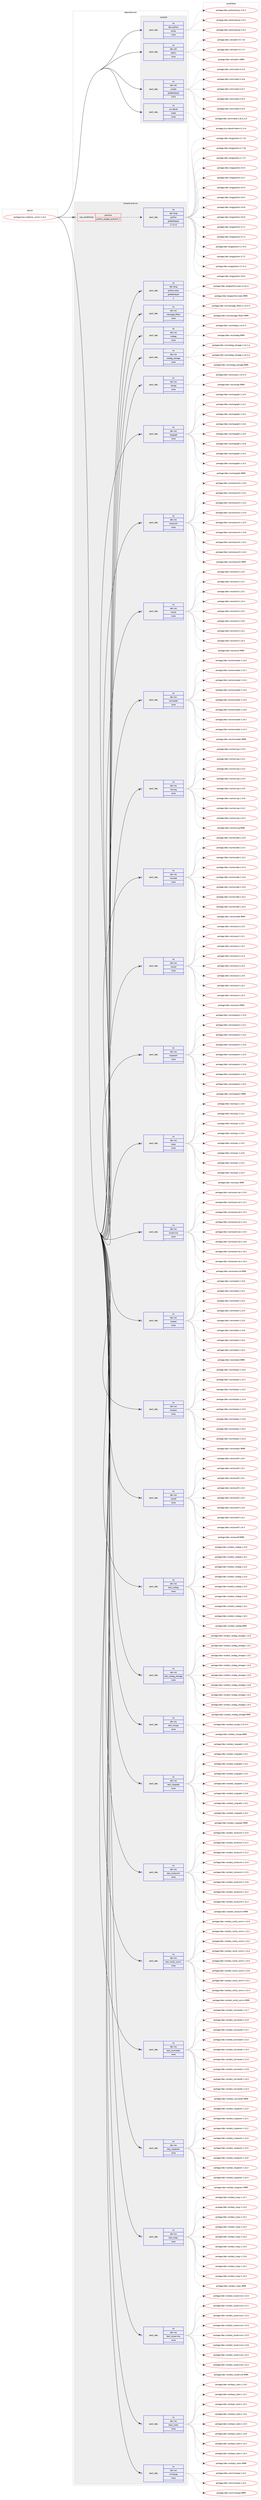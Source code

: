 digraph prolog {

# *************
# Graph options
# *************

newrank=true;
concentrate=true;
compound=true;
graph [rankdir=LR,fontname=Helvetica,fontsize=10,ranksep=1.5];#, ranksep=2.5, nodesep=0.2];
edge  [arrowhead=vee];
node  [fontname=Helvetica,fontsize=10];

# **********
# The ebuild
# **********

subgraph cluster_leftcol {
color=gray;
rank=same;
label=<<i>ebuild</i>>;
id [label="portage://ros-meta/ros_comm-1.14.2", color=red, width=4, href="../ros-meta/ros_comm-1.14.2.svg"];
}

# ****************
# The dependencies
# ****************

subgraph cluster_midcol {
color=gray;
label=<<i>dependencies</i>>;
subgraph cluster_compile {
fillcolor="#eeeeee";
style=filled;
label=<<i>compile</i>>;
subgraph pack279564 {
dependency380910 [label=<<TABLE BORDER="0" CELLBORDER="1" CELLSPACING="0" CELLPADDING="4" WIDTH="220"><TR><TD ROWSPAN="6" CELLPADDING="30">pack_dep</TD></TR><TR><TD WIDTH="110">no</TD></TR><TR><TD>dev-python</TD></TR><TR><TD>empy</TD></TR><TR><TD>none</TD></TR><TR><TD></TD></TR></TABLE>>, shape=none, color=blue];
}
id:e -> dependency380910:w [weight=20,style="solid",arrowhead="vee"];
subgraph pack279565 {
dependency380911 [label=<<TABLE BORDER="0" CELLBORDER="1" CELLSPACING="0" CELLPADDING="4" WIDTH="220"><TR><TD ROWSPAN="6" CELLPADDING="30">pack_dep</TD></TR><TR><TD WIDTH="110">no</TD></TR><TR><TD>dev-util</TD></TR><TR><TD>catkin</TD></TR><TR><TD>none</TD></TR><TR><TD></TD></TR></TABLE>>, shape=none, color=blue];
}
id:e -> dependency380911:w [weight=20,style="solid",arrowhead="vee"];
subgraph pack279566 {
dependency380912 [label=<<TABLE BORDER="0" CELLBORDER="1" CELLSPACING="0" CELLPADDING="4" WIDTH="220"><TR><TD ROWSPAN="6" CELLPADDING="30">pack_dep</TD></TR><TR><TD WIDTH="110">no</TD></TR><TR><TD>dev-util</TD></TR><TR><TD>cmake</TD></TR><TR><TD>greaterequal</TD></TR><TR><TD>3.9.6</TD></TR></TABLE>>, shape=none, color=blue];
}
id:e -> dependency380912:w [weight=20,style="solid",arrowhead="vee"];
subgraph pack279567 {
dependency380913 [label=<<TABLE BORDER="0" CELLBORDER="1" CELLSPACING="0" CELLPADDING="4" WIDTH="220"><TR><TD ROWSPAN="6" CELLPADDING="30">pack_dep</TD></TR><TR><TD WIDTH="110">no</TD></TR><TR><TD>sys-devel</TD></TR><TR><TD>make</TD></TR><TR><TD>none</TD></TR><TR><TD></TD></TR></TABLE>>, shape=none, color=blue];
}
id:e -> dependency380913:w [weight=20,style="solid",arrowhead="vee"];
}
subgraph cluster_compileandrun {
fillcolor="#eeeeee";
style=filled;
label=<<i>compile and run</i>>;
subgraph cond94928 {
dependency380914 [label=<<TABLE BORDER="0" CELLBORDER="1" CELLSPACING="0" CELLPADDING="4"><TR><TD ROWSPAN="3" CELLPADDING="10">use_conditional</TD></TR><TR><TD>positive</TD></TR><TR><TD>python_targets_python2_7</TD></TR></TABLE>>, shape=none, color=red];
subgraph pack279568 {
dependency380915 [label=<<TABLE BORDER="0" CELLBORDER="1" CELLSPACING="0" CELLPADDING="4" WIDTH="220"><TR><TD ROWSPAN="6" CELLPADDING="30">pack_dep</TD></TR><TR><TD WIDTH="110">no</TD></TR><TR><TD>dev-lang</TD></TR><TR><TD>python</TD></TR><TR><TD>greaterequal</TD></TR><TR><TD>2.7.5-r2</TD></TR></TABLE>>, shape=none, color=blue];
}
dependency380914:e -> dependency380915:w [weight=20,style="dashed",arrowhead="vee"];
}
id:e -> dependency380914:w [weight=20,style="solid",arrowhead="odotvee"];
subgraph pack279569 {
dependency380916 [label=<<TABLE BORDER="0" CELLBORDER="1" CELLSPACING="0" CELLPADDING="4" WIDTH="220"><TR><TD ROWSPAN="6" CELLPADDING="30">pack_dep</TD></TR><TR><TD WIDTH="110">no</TD></TR><TR><TD>dev-lang</TD></TR><TR><TD>python-exec</TD></TR><TR><TD>greaterequal</TD></TR><TR><TD>2</TD></TR></TABLE>>, shape=none, color=blue];
}
id:e -> dependency380916:w [weight=20,style="solid",arrowhead="odotvee"];
subgraph pack279570 {
dependency380917 [label=<<TABLE BORDER="0" CELLBORDER="1" CELLSPACING="0" CELLPADDING="4" WIDTH="220"><TR><TD ROWSPAN="6" CELLPADDING="30">pack_dep</TD></TR><TR><TD WIDTH="110">no</TD></TR><TR><TD>dev-ros</TD></TR><TR><TD>message_filters</TD></TR><TR><TD>none</TD></TR><TR><TD></TD></TR></TABLE>>, shape=none, color=blue];
}
id:e -> dependency380917:w [weight=20,style="solid",arrowhead="odotvee"];
subgraph pack279571 {
dependency380918 [label=<<TABLE BORDER="0" CELLBORDER="1" CELLSPACING="0" CELLPADDING="4" WIDTH="220"><TR><TD ROWSPAN="6" CELLPADDING="30">pack_dep</TD></TR><TR><TD WIDTH="110">no</TD></TR><TR><TD>dev-ros</TD></TR><TR><TD>rosbag</TD></TR><TR><TD>none</TD></TR><TR><TD></TD></TR></TABLE>>, shape=none, color=blue];
}
id:e -> dependency380918:w [weight=20,style="solid",arrowhead="odotvee"];
subgraph pack279572 {
dependency380919 [label=<<TABLE BORDER="0" CELLBORDER="1" CELLSPACING="0" CELLPADDING="4" WIDTH="220"><TR><TD ROWSPAN="6" CELLPADDING="30">pack_dep</TD></TR><TR><TD WIDTH="110">no</TD></TR><TR><TD>dev-ros</TD></TR><TR><TD>rosbag_storage</TD></TR><TR><TD>none</TD></TR><TR><TD></TD></TR></TABLE>>, shape=none, color=blue];
}
id:e -> dependency380919:w [weight=20,style="solid",arrowhead="odotvee"];
subgraph pack279573 {
dependency380920 [label=<<TABLE BORDER="0" CELLBORDER="1" CELLSPACING="0" CELLPADDING="4" WIDTH="220"><TR><TD ROWSPAN="6" CELLPADDING="30">pack_dep</TD></TR><TR><TD WIDTH="110">no</TD></TR><TR><TD>dev-ros</TD></TR><TR><TD>roscpp</TD></TR><TR><TD>none</TD></TR><TR><TD></TD></TR></TABLE>>, shape=none, color=blue];
}
id:e -> dependency380920:w [weight=20,style="solid",arrowhead="odotvee"];
subgraph pack279574 {
dependency380921 [label=<<TABLE BORDER="0" CELLBORDER="1" CELLSPACING="0" CELLPADDING="4" WIDTH="220"><TR><TD ROWSPAN="6" CELLPADDING="30">pack_dep</TD></TR><TR><TD WIDTH="110">no</TD></TR><TR><TD>dev-ros</TD></TR><TR><TD>rosgraph</TD></TR><TR><TD>none</TD></TR><TR><TD></TD></TR></TABLE>>, shape=none, color=blue];
}
id:e -> dependency380921:w [weight=20,style="solid",arrowhead="odotvee"];
subgraph pack279575 {
dependency380922 [label=<<TABLE BORDER="0" CELLBORDER="1" CELLSPACING="0" CELLPADDING="4" WIDTH="220"><TR><TD ROWSPAN="6" CELLPADDING="30">pack_dep</TD></TR><TR><TD WIDTH="110">no</TD></TR><TR><TD>dev-ros</TD></TR><TR><TD>roslaunch</TD></TR><TR><TD>none</TD></TR><TR><TD></TD></TR></TABLE>>, shape=none, color=blue];
}
id:e -> dependency380922:w [weight=20,style="solid",arrowhead="odotvee"];
subgraph pack279576 {
dependency380923 [label=<<TABLE BORDER="0" CELLBORDER="1" CELLSPACING="0" CELLPADDING="4" WIDTH="220"><TR><TD ROWSPAN="6" CELLPADDING="30">pack_dep</TD></TR><TR><TD WIDTH="110">no</TD></TR><TR><TD>dev-ros</TD></TR><TR><TD>roslz4</TD></TR><TR><TD>none</TD></TR><TR><TD></TD></TR></TABLE>>, shape=none, color=blue];
}
id:e -> dependency380923:w [weight=20,style="solid",arrowhead="odotvee"];
subgraph pack279577 {
dependency380924 [label=<<TABLE BORDER="0" CELLBORDER="1" CELLSPACING="0" CELLPADDING="4" WIDTH="220"><TR><TD ROWSPAN="6" CELLPADDING="30">pack_dep</TD></TR><TR><TD WIDTH="110">no</TD></TR><TR><TD>dev-ros</TD></TR><TR><TD>rosmaster</TD></TR><TR><TD>none</TD></TR><TR><TD></TD></TR></TABLE>>, shape=none, color=blue];
}
id:e -> dependency380924:w [weight=20,style="solid",arrowhead="odotvee"];
subgraph pack279578 {
dependency380925 [label=<<TABLE BORDER="0" CELLBORDER="1" CELLSPACING="0" CELLPADDING="4" WIDTH="220"><TR><TD ROWSPAN="6" CELLPADDING="30">pack_dep</TD></TR><TR><TD WIDTH="110">no</TD></TR><TR><TD>dev-ros</TD></TR><TR><TD>rosmsg</TD></TR><TR><TD>none</TD></TR><TR><TD></TD></TR></TABLE>>, shape=none, color=blue];
}
id:e -> dependency380925:w [weight=20,style="solid",arrowhead="odotvee"];
subgraph pack279579 {
dependency380926 [label=<<TABLE BORDER="0" CELLBORDER="1" CELLSPACING="0" CELLPADDING="4" WIDTH="220"><TR><TD ROWSPAN="6" CELLPADDING="30">pack_dep</TD></TR><TR><TD WIDTH="110">no</TD></TR><TR><TD>dev-ros</TD></TR><TR><TD>rosnode</TD></TR><TR><TD>none</TD></TR><TR><TD></TD></TR></TABLE>>, shape=none, color=blue];
}
id:e -> dependency380926:w [weight=20,style="solid",arrowhead="odotvee"];
subgraph pack279580 {
dependency380927 [label=<<TABLE BORDER="0" CELLBORDER="1" CELLSPACING="0" CELLPADDING="4" WIDTH="220"><TR><TD ROWSPAN="6" CELLPADDING="30">pack_dep</TD></TR><TR><TD WIDTH="110">no</TD></TR><TR><TD>dev-ros</TD></TR><TR><TD>rosout</TD></TR><TR><TD>none</TD></TR><TR><TD></TD></TR></TABLE>>, shape=none, color=blue];
}
id:e -> dependency380927:w [weight=20,style="solid",arrowhead="odotvee"];
subgraph pack279581 {
dependency380928 [label=<<TABLE BORDER="0" CELLBORDER="1" CELLSPACING="0" CELLPADDING="4" WIDTH="220"><TR><TD ROWSPAN="6" CELLPADDING="30">pack_dep</TD></TR><TR><TD WIDTH="110">no</TD></TR><TR><TD>dev-ros</TD></TR><TR><TD>rosparam</TD></TR><TR><TD>none</TD></TR><TR><TD></TD></TR></TABLE>>, shape=none, color=blue];
}
id:e -> dependency380928:w [weight=20,style="solid",arrowhead="odotvee"];
subgraph pack279582 {
dependency380929 [label=<<TABLE BORDER="0" CELLBORDER="1" CELLSPACING="0" CELLPADDING="4" WIDTH="220"><TR><TD ROWSPAN="6" CELLPADDING="30">pack_dep</TD></TR><TR><TD WIDTH="110">no</TD></TR><TR><TD>dev-ros</TD></TR><TR><TD>rospy</TD></TR><TR><TD>none</TD></TR><TR><TD></TD></TR></TABLE>>, shape=none, color=blue];
}
id:e -> dependency380929:w [weight=20,style="solid",arrowhead="odotvee"];
subgraph pack279583 {
dependency380930 [label=<<TABLE BORDER="0" CELLBORDER="1" CELLSPACING="0" CELLPADDING="4" WIDTH="220"><TR><TD ROWSPAN="6" CELLPADDING="30">pack_dep</TD></TR><TR><TD WIDTH="110">no</TD></TR><TR><TD>dev-ros</TD></TR><TR><TD>rosservice</TD></TR><TR><TD>none</TD></TR><TR><TD></TD></TR></TABLE>>, shape=none, color=blue];
}
id:e -> dependency380930:w [weight=20,style="solid",arrowhead="odotvee"];
subgraph pack279584 {
dependency380931 [label=<<TABLE BORDER="0" CELLBORDER="1" CELLSPACING="0" CELLPADDING="4" WIDTH="220"><TR><TD ROWSPAN="6" CELLPADDING="30">pack_dep</TD></TR><TR><TD WIDTH="110">no</TD></TR><TR><TD>dev-ros</TD></TR><TR><TD>rostest</TD></TR><TR><TD>none</TD></TR><TR><TD></TD></TR></TABLE>>, shape=none, color=blue];
}
id:e -> dependency380931:w [weight=20,style="solid",arrowhead="odotvee"];
subgraph pack279585 {
dependency380932 [label=<<TABLE BORDER="0" CELLBORDER="1" CELLSPACING="0" CELLPADDING="4" WIDTH="220"><TR><TD ROWSPAN="6" CELLPADDING="30">pack_dep</TD></TR><TR><TD WIDTH="110">no</TD></TR><TR><TD>dev-ros</TD></TR><TR><TD>rostopic</TD></TR><TR><TD>none</TD></TR><TR><TD></TD></TR></TABLE>>, shape=none, color=blue];
}
id:e -> dependency380932:w [weight=20,style="solid",arrowhead="odotvee"];
subgraph pack279586 {
dependency380933 [label=<<TABLE BORDER="0" CELLBORDER="1" CELLSPACING="0" CELLPADDING="4" WIDTH="220"><TR><TD ROWSPAN="6" CELLPADDING="30">pack_dep</TD></TR><TR><TD WIDTH="110">no</TD></TR><TR><TD>dev-ros</TD></TR><TR><TD>roswtf</TD></TR><TR><TD>none</TD></TR><TR><TD></TD></TR></TABLE>>, shape=none, color=blue];
}
id:e -> dependency380933:w [weight=20,style="solid",arrowhead="odotvee"];
subgraph pack279587 {
dependency380934 [label=<<TABLE BORDER="0" CELLBORDER="1" CELLSPACING="0" CELLPADDING="4" WIDTH="220"><TR><TD ROWSPAN="6" CELLPADDING="30">pack_dep</TD></TR><TR><TD WIDTH="110">no</TD></TR><TR><TD>dev-ros</TD></TR><TR><TD>test_rosbag</TD></TR><TR><TD>none</TD></TR><TR><TD></TD></TR></TABLE>>, shape=none, color=blue];
}
id:e -> dependency380934:w [weight=20,style="solid",arrowhead="odotvee"];
subgraph pack279588 {
dependency380935 [label=<<TABLE BORDER="0" CELLBORDER="1" CELLSPACING="0" CELLPADDING="4" WIDTH="220"><TR><TD ROWSPAN="6" CELLPADDING="30">pack_dep</TD></TR><TR><TD WIDTH="110">no</TD></TR><TR><TD>dev-ros</TD></TR><TR><TD>test_rosbag_storage</TD></TR><TR><TD>none</TD></TR><TR><TD></TD></TR></TABLE>>, shape=none, color=blue];
}
id:e -> dependency380935:w [weight=20,style="solid",arrowhead="odotvee"];
subgraph pack279589 {
dependency380936 [label=<<TABLE BORDER="0" CELLBORDER="1" CELLSPACING="0" CELLPADDING="4" WIDTH="220"><TR><TD ROWSPAN="6" CELLPADDING="30">pack_dep</TD></TR><TR><TD WIDTH="110">no</TD></TR><TR><TD>dev-ros</TD></TR><TR><TD>test_roscpp</TD></TR><TR><TD>none</TD></TR><TR><TD></TD></TR></TABLE>>, shape=none, color=blue];
}
id:e -> dependency380936:w [weight=20,style="solid",arrowhead="odotvee"];
subgraph pack279590 {
dependency380937 [label=<<TABLE BORDER="0" CELLBORDER="1" CELLSPACING="0" CELLPADDING="4" WIDTH="220"><TR><TD ROWSPAN="6" CELLPADDING="30">pack_dep</TD></TR><TR><TD WIDTH="110">no</TD></TR><TR><TD>dev-ros</TD></TR><TR><TD>test_rosgraph</TD></TR><TR><TD>none</TD></TR><TR><TD></TD></TR></TABLE>>, shape=none, color=blue];
}
id:e -> dependency380937:w [weight=20,style="solid",arrowhead="odotvee"];
subgraph pack279591 {
dependency380938 [label=<<TABLE BORDER="0" CELLBORDER="1" CELLSPACING="0" CELLPADDING="4" WIDTH="220"><TR><TD ROWSPAN="6" CELLPADDING="30">pack_dep</TD></TR><TR><TD WIDTH="110">no</TD></TR><TR><TD>dev-ros</TD></TR><TR><TD>test_roslaunch</TD></TR><TR><TD>none</TD></TR><TR><TD></TD></TR></TABLE>>, shape=none, color=blue];
}
id:e -> dependency380938:w [weight=20,style="solid",arrowhead="odotvee"];
subgraph pack279592 {
dependency380939 [label=<<TABLE BORDER="0" CELLBORDER="1" CELLSPACING="0" CELLPADDING="4" WIDTH="220"><TR><TD ROWSPAN="6" CELLPADDING="30">pack_dep</TD></TR><TR><TD WIDTH="110">no</TD></TR><TR><TD>dev-ros</TD></TR><TR><TD>test_roslib_comm</TD></TR><TR><TD>none</TD></TR><TR><TD></TD></TR></TABLE>>, shape=none, color=blue];
}
id:e -> dependency380939:w [weight=20,style="solid",arrowhead="odotvee"];
subgraph pack279593 {
dependency380940 [label=<<TABLE BORDER="0" CELLBORDER="1" CELLSPACING="0" CELLPADDING="4" WIDTH="220"><TR><TD ROWSPAN="6" CELLPADDING="30">pack_dep</TD></TR><TR><TD WIDTH="110">no</TD></TR><TR><TD>dev-ros</TD></TR><TR><TD>test_rosmaster</TD></TR><TR><TD>none</TD></TR><TR><TD></TD></TR></TABLE>>, shape=none, color=blue];
}
id:e -> dependency380940:w [weight=20,style="solid",arrowhead="odotvee"];
subgraph pack279594 {
dependency380941 [label=<<TABLE BORDER="0" CELLBORDER="1" CELLSPACING="0" CELLPADDING="4" WIDTH="220"><TR><TD ROWSPAN="6" CELLPADDING="30">pack_dep</TD></TR><TR><TD WIDTH="110">no</TD></TR><TR><TD>dev-ros</TD></TR><TR><TD>test_rosparam</TD></TR><TR><TD>none</TD></TR><TR><TD></TD></TR></TABLE>>, shape=none, color=blue];
}
id:e -> dependency380941:w [weight=20,style="solid",arrowhead="odotvee"];
subgraph pack279595 {
dependency380942 [label=<<TABLE BORDER="0" CELLBORDER="1" CELLSPACING="0" CELLPADDING="4" WIDTH="220"><TR><TD ROWSPAN="6" CELLPADDING="30">pack_dep</TD></TR><TR><TD WIDTH="110">no</TD></TR><TR><TD>dev-ros</TD></TR><TR><TD>test_rospy</TD></TR><TR><TD>none</TD></TR><TR><TD></TD></TR></TABLE>>, shape=none, color=blue];
}
id:e -> dependency380942:w [weight=20,style="solid",arrowhead="odotvee"];
subgraph pack279596 {
dependency380943 [label=<<TABLE BORDER="0" CELLBORDER="1" CELLSPACING="0" CELLPADDING="4" WIDTH="220"><TR><TD ROWSPAN="6" CELLPADDING="30">pack_dep</TD></TR><TR><TD WIDTH="110">no</TD></TR><TR><TD>dev-ros</TD></TR><TR><TD>test_rosservice</TD></TR><TR><TD>none</TD></TR><TR><TD></TD></TR></TABLE>>, shape=none, color=blue];
}
id:e -> dependency380943:w [weight=20,style="solid",arrowhead="odotvee"];
subgraph pack279597 {
dependency380944 [label=<<TABLE BORDER="0" CELLBORDER="1" CELLSPACING="0" CELLPADDING="4" WIDTH="220"><TR><TD ROWSPAN="6" CELLPADDING="30">pack_dep</TD></TR><TR><TD WIDTH="110">no</TD></TR><TR><TD>dev-ros</TD></TR><TR><TD>topic_tools</TD></TR><TR><TD>none</TD></TR><TR><TD></TD></TR></TABLE>>, shape=none, color=blue];
}
id:e -> dependency380944:w [weight=20,style="solid",arrowhead="odotvee"];
subgraph pack279598 {
dependency380945 [label=<<TABLE BORDER="0" CELLBORDER="1" CELLSPACING="0" CELLPADDING="4" WIDTH="220"><TR><TD ROWSPAN="6" CELLPADDING="30">pack_dep</TD></TR><TR><TD WIDTH="110">no</TD></TR><TR><TD>dev-ros</TD></TR><TR><TD>xmlrpcpp</TD></TR><TR><TD>none</TD></TR><TR><TD></TD></TR></TABLE>>, shape=none, color=blue];
}
id:e -> dependency380945:w [weight=20,style="solid",arrowhead="odotvee"];
}
subgraph cluster_run {
fillcolor="#eeeeee";
style=filled;
label=<<i>run</i>>;
}
}

# **************
# The candidates
# **************

subgraph cluster_choices {
rank=same;
color=gray;
label=<<i>candidates</i>>;

subgraph choice279564 {
color=black;
nodesep=1;
choiceportage1001011184511212111610411111047101109112121455146514511449 [label="portage://dev-python/empy-3.3-r1", color=red, width=4,href="../dev-python/empy-3.3-r1.svg"];
choiceportage1001011184511212111610411111047101109112121455146514650 [label="portage://dev-python/empy-3.3.2", color=red, width=4,href="../dev-python/empy-3.3.2.svg"];
choiceportage1001011184511212111610411111047101109112121455146514651 [label="portage://dev-python/empy-3.3.3", color=red, width=4,href="../dev-python/empy-3.3.3.svg"];
dependency380910:e -> choiceportage1001011184511212111610411111047101109112121455146514511449:w [style=dotted,weight="100"];
dependency380910:e -> choiceportage1001011184511212111610411111047101109112121455146514650:w [style=dotted,weight="100"];
dependency380910:e -> choiceportage1001011184511212111610411111047101109112121455146514651:w [style=dotted,weight="100"];
}
subgraph choice279565 {
color=black;
nodesep=1;
choiceportage1001011184511711610510847999711610710511045484655464952 [label="portage://dev-util/catkin-0.7.14", color=red, width=4,href="../dev-util/catkin-0.7.14.svg"];
choiceportage1001011184511711610510847999711610710511045484655464955 [label="portage://dev-util/catkin-0.7.17", color=red, width=4,href="../dev-util/catkin-0.7.17.svg"];
choiceportage100101118451171161051084799971161071051104557575757 [label="portage://dev-util/catkin-9999", color=red, width=4,href="../dev-util/catkin-9999.svg"];
dependency380911:e -> choiceportage1001011184511711610510847999711610710511045484655464952:w [style=dotted,weight="100"];
dependency380911:e -> choiceportage1001011184511711610510847999711610710511045484655464955:w [style=dotted,weight="100"];
dependency380911:e -> choiceportage100101118451171161051084799971161071051104557575757:w [style=dotted,weight="100"];
}
subgraph choice279566 {
color=black;
nodesep=1;
choiceportage1001011184511711610510847991099710710145514649514653 [label="portage://dev-util/cmake-3.13.5", color=red, width=4,href="../dev-util/cmake-3.13.5.svg"];
choiceportage1001011184511711610510847991099710710145514649524654 [label="portage://dev-util/cmake-3.14.6", color=red, width=4,href="../dev-util/cmake-3.14.6.svg"];
choiceportage1001011184511711610510847991099710710145514649524655 [label="portage://dev-util/cmake-3.14.7", color=red, width=4,href="../dev-util/cmake-3.14.7.svg"];
choiceportage1001011184511711610510847991099710710145514649534652 [label="portage://dev-util/cmake-3.15.4", color=red, width=4,href="../dev-util/cmake-3.15.4.svg"];
choiceportage1001011184511711610510847991099710710145514649534653 [label="portage://dev-util/cmake-3.15.5", color=red, width=4,href="../dev-util/cmake-3.15.5.svg"];
choiceportage1001011184511711610510847991099710710145514649544648951149951 [label="portage://dev-util/cmake-3.16.0_rc3", color=red, width=4,href="../dev-util/cmake-3.16.0_rc3.svg"];
dependency380912:e -> choiceportage1001011184511711610510847991099710710145514649514653:w [style=dotted,weight="100"];
dependency380912:e -> choiceportage1001011184511711610510847991099710710145514649524654:w [style=dotted,weight="100"];
dependency380912:e -> choiceportage1001011184511711610510847991099710710145514649524655:w [style=dotted,weight="100"];
dependency380912:e -> choiceportage1001011184511711610510847991099710710145514649534652:w [style=dotted,weight="100"];
dependency380912:e -> choiceportage1001011184511711610510847991099710710145514649534653:w [style=dotted,weight="100"];
dependency380912:e -> choiceportage1001011184511711610510847991099710710145514649544648951149951:w [style=dotted,weight="100"];
}
subgraph choice279567 {
color=black;
nodesep=1;
choiceportage1151211154510010111810110847109971071014552465046494511452 [label="portage://sys-devel/make-4.2.1-r4", color=red, width=4,href="../sys-devel/make-4.2.1-r4.svg"];
dependency380913:e -> choiceportage1151211154510010111810110847109971071014552465046494511452:w [style=dotted,weight="100"];
}
subgraph choice279568 {
color=black;
nodesep=1;
choiceportage10010111845108971101034711212111610411111045504655464953 [label="portage://dev-lang/python-2.7.15", color=red, width=4,href="../dev-lang/python-2.7.15.svg"];
choiceportage10010111845108971101034711212111610411111045504655464954 [label="portage://dev-lang/python-2.7.16", color=red, width=4,href="../dev-lang/python-2.7.16.svg"];
choiceportage10010111845108971101034711212111610411111045504655464955 [label="portage://dev-lang/python-2.7.17", color=red, width=4,href="../dev-lang/python-2.7.17.svg"];
choiceportage100101118451089711010347112121116104111110455146534653 [label="portage://dev-lang/python-3.5.5", color=red, width=4,href="../dev-lang/python-3.5.5.svg"];
choiceportage100101118451089711010347112121116104111110455146534655 [label="portage://dev-lang/python-3.5.7", color=red, width=4,href="../dev-lang/python-3.5.7.svg"];
choiceportage100101118451089711010347112121116104111110455146534657 [label="portage://dev-lang/python-3.5.9", color=red, width=4,href="../dev-lang/python-3.5.9.svg"];
choiceportage100101118451089711010347112121116104111110455146544653 [label="portage://dev-lang/python-3.6.5", color=red, width=4,href="../dev-lang/python-3.6.5.svg"];
choiceportage100101118451089711010347112121116104111110455146544656 [label="portage://dev-lang/python-3.6.8", color=red, width=4,href="../dev-lang/python-3.6.8.svg"];
choiceportage100101118451089711010347112121116104111110455146544657 [label="portage://dev-lang/python-3.6.9", color=red, width=4,href="../dev-lang/python-3.6.9.svg"];
choiceportage100101118451089711010347112121116104111110455146554650 [label="portage://dev-lang/python-3.7.2", color=red, width=4,href="../dev-lang/python-3.7.2.svg"];
choiceportage100101118451089711010347112121116104111110455146554651 [label="portage://dev-lang/python-3.7.3", color=red, width=4,href="../dev-lang/python-3.7.3.svg"];
choiceportage1001011184510897110103471121211161041111104551465546524511449 [label="portage://dev-lang/python-3.7.4-r1", color=red, width=4,href="../dev-lang/python-3.7.4-r1.svg"];
choiceportage100101118451089711010347112121116104111110455146554653 [label="portage://dev-lang/python-3.7.5", color=red, width=4,href="../dev-lang/python-3.7.5.svg"];
choiceportage1001011184510897110103471121211161041111104551465546534511449 [label="portage://dev-lang/python-3.7.5-r1", color=red, width=4,href="../dev-lang/python-3.7.5-r1.svg"];
choiceportage100101118451089711010347112121116104111110455146564648 [label="portage://dev-lang/python-3.8.0", color=red, width=4,href="../dev-lang/python-3.8.0.svg"];
dependency380915:e -> choiceportage10010111845108971101034711212111610411111045504655464953:w [style=dotted,weight="100"];
dependency380915:e -> choiceportage10010111845108971101034711212111610411111045504655464954:w [style=dotted,weight="100"];
dependency380915:e -> choiceportage10010111845108971101034711212111610411111045504655464955:w [style=dotted,weight="100"];
dependency380915:e -> choiceportage100101118451089711010347112121116104111110455146534653:w [style=dotted,weight="100"];
dependency380915:e -> choiceportage100101118451089711010347112121116104111110455146534655:w [style=dotted,weight="100"];
dependency380915:e -> choiceportage100101118451089711010347112121116104111110455146534657:w [style=dotted,weight="100"];
dependency380915:e -> choiceportage100101118451089711010347112121116104111110455146544653:w [style=dotted,weight="100"];
dependency380915:e -> choiceportage100101118451089711010347112121116104111110455146544656:w [style=dotted,weight="100"];
dependency380915:e -> choiceportage100101118451089711010347112121116104111110455146544657:w [style=dotted,weight="100"];
dependency380915:e -> choiceportage100101118451089711010347112121116104111110455146554650:w [style=dotted,weight="100"];
dependency380915:e -> choiceportage100101118451089711010347112121116104111110455146554651:w [style=dotted,weight="100"];
dependency380915:e -> choiceportage1001011184510897110103471121211161041111104551465546524511449:w [style=dotted,weight="100"];
dependency380915:e -> choiceportage100101118451089711010347112121116104111110455146554653:w [style=dotted,weight="100"];
dependency380915:e -> choiceportage1001011184510897110103471121211161041111104551465546534511449:w [style=dotted,weight="100"];
dependency380915:e -> choiceportage100101118451089711010347112121116104111110455146564648:w [style=dotted,weight="100"];
}
subgraph choice279569 {
color=black;
nodesep=1;
choiceportage10010111845108971101034711212111610411111045101120101994550465246544511449 [label="portage://dev-lang/python-exec-2.4.6-r1", color=red, width=4,href="../dev-lang/python-exec-2.4.6-r1.svg"];
choiceportage10010111845108971101034711212111610411111045101120101994557575757 [label="portage://dev-lang/python-exec-9999", color=red, width=4,href="../dev-lang/python-exec-9999.svg"];
dependency380916:e -> choiceportage10010111845108971101034711212111610411111045101120101994550465246544511449:w [style=dotted,weight="100"];
dependency380916:e -> choiceportage10010111845108971101034711212111610411111045101120101994557575757:w [style=dotted,weight="100"];
}
subgraph choice279570 {
color=black;
nodesep=1;
choiceportage10010111845114111115471091011151159710310195102105108116101114115454946495246514511449 [label="portage://dev-ros/message_filters-1.14.3-r1", color=red, width=4,href="../dev-ros/message_filters-1.14.3-r1.svg"];
choiceportage100101118451141111154710910111511597103101951021051081161011141154557575757 [label="portage://dev-ros/message_filters-9999", color=red, width=4,href="../dev-ros/message_filters-9999.svg"];
dependency380917:e -> choiceportage10010111845114111115471091011151159710310195102105108116101114115454946495246514511449:w [style=dotted,weight="100"];
dependency380917:e -> choiceportage100101118451141111154710910111511597103101951021051081161011141154557575757:w [style=dotted,weight="100"];
}
subgraph choice279571 {
color=black;
nodesep=1;
choiceportage10010111845114111115471141111159897103454946495246514511449 [label="portage://dev-ros/rosbag-1.14.3-r1", color=red, width=4,href="../dev-ros/rosbag-1.14.3-r1.svg"];
choiceportage100101118451141111154711411111598971034557575757 [label="portage://dev-ros/rosbag-9999", color=red, width=4,href="../dev-ros/rosbag-9999.svg"];
dependency380918:e -> choiceportage10010111845114111115471141111159897103454946495246514511449:w [style=dotted,weight="100"];
dependency380918:e -> choiceportage100101118451141111154711411111598971034557575757:w [style=dotted,weight="100"];
}
subgraph choice279572 {
color=black;
nodesep=1;
choiceportage100101118451141111154711411111598971039511511611111497103101454946495246504511449 [label="portage://dev-ros/rosbag_storage-1.14.2-r1", color=red, width=4,href="../dev-ros/rosbag_storage-1.14.2-r1.svg"];
choiceportage100101118451141111154711411111598971039511511611111497103101454946495246514511450 [label="portage://dev-ros/rosbag_storage-1.14.3-r2", color=red, width=4,href="../dev-ros/rosbag_storage-1.14.3-r2.svg"];
choiceportage1001011184511411111547114111115989710395115116111114971031014557575757 [label="portage://dev-ros/rosbag_storage-9999", color=red, width=4,href="../dev-ros/rosbag_storage-9999.svg"];
dependency380919:e -> choiceportage100101118451141111154711411111598971039511511611111497103101454946495246504511449:w [style=dotted,weight="100"];
dependency380919:e -> choiceportage100101118451141111154711411111598971039511511611111497103101454946495246514511450:w [style=dotted,weight="100"];
dependency380919:e -> choiceportage1001011184511411111547114111115989710395115116111114971031014557575757:w [style=dotted,weight="100"];
}
subgraph choice279573 {
color=black;
nodesep=1;
choiceportage100101118451141111154711411111599112112454946495246514511449 [label="portage://dev-ros/roscpp-1.14.3-r1", color=red, width=4,href="../dev-ros/roscpp-1.14.3-r1.svg"];
choiceportage1001011184511411111547114111115991121124557575757 [label="portage://dev-ros/roscpp-9999", color=red, width=4,href="../dev-ros/roscpp-9999.svg"];
dependency380920:e -> choiceportage100101118451141111154711411111599112112454946495246514511449:w [style=dotted,weight="100"];
dependency380920:e -> choiceportage1001011184511411111547114111115991121124557575757:w [style=dotted,weight="100"];
}
subgraph choice279574 {
color=black;
nodesep=1;
choiceportage10010111845114111115471141111151031149711210445494649514648 [label="portage://dev-ros/rosgraph-1.13.0", color=red, width=4,href="../dev-ros/rosgraph-1.13.0.svg"];
choiceportage10010111845114111115471141111151031149711210445494649514649 [label="portage://dev-ros/rosgraph-1.13.1", color=red, width=4,href="../dev-ros/rosgraph-1.13.1.svg"];
choiceportage10010111845114111115471141111151031149711210445494649514650 [label="portage://dev-ros/rosgraph-1.13.2", color=red, width=4,href="../dev-ros/rosgraph-1.13.2.svg"];
choiceportage10010111845114111115471141111151031149711210445494649514652 [label="portage://dev-ros/rosgraph-1.13.4", color=red, width=4,href="../dev-ros/rosgraph-1.13.4.svg"];
choiceportage10010111845114111115471141111151031149711210445494649514653 [label="portage://dev-ros/rosgraph-1.13.5", color=red, width=4,href="../dev-ros/rosgraph-1.13.5.svg"];
choiceportage10010111845114111115471141111151031149711210445494649514654 [label="portage://dev-ros/rosgraph-1.13.6", color=red, width=4,href="../dev-ros/rosgraph-1.13.6.svg"];
choiceportage10010111845114111115471141111151031149711210445494649524650 [label="portage://dev-ros/rosgraph-1.14.2", color=red, width=4,href="../dev-ros/rosgraph-1.14.2.svg"];
choiceportage10010111845114111115471141111151031149711210445494649524651 [label="portage://dev-ros/rosgraph-1.14.3", color=red, width=4,href="../dev-ros/rosgraph-1.14.3.svg"];
choiceportage1001011184511411111547114111115103114971121044557575757 [label="portage://dev-ros/rosgraph-9999", color=red, width=4,href="../dev-ros/rosgraph-9999.svg"];
dependency380921:e -> choiceportage10010111845114111115471141111151031149711210445494649514648:w [style=dotted,weight="100"];
dependency380921:e -> choiceportage10010111845114111115471141111151031149711210445494649514649:w [style=dotted,weight="100"];
dependency380921:e -> choiceportage10010111845114111115471141111151031149711210445494649514650:w [style=dotted,weight="100"];
dependency380921:e -> choiceportage10010111845114111115471141111151031149711210445494649514652:w [style=dotted,weight="100"];
dependency380921:e -> choiceportage10010111845114111115471141111151031149711210445494649514653:w [style=dotted,weight="100"];
dependency380921:e -> choiceportage10010111845114111115471141111151031149711210445494649514654:w [style=dotted,weight="100"];
dependency380921:e -> choiceportage10010111845114111115471141111151031149711210445494649524650:w [style=dotted,weight="100"];
dependency380921:e -> choiceportage10010111845114111115471141111151031149711210445494649524651:w [style=dotted,weight="100"];
dependency380921:e -> choiceportage1001011184511411111547114111115103114971121044557575757:w [style=dotted,weight="100"];
}
subgraph choice279575 {
color=black;
nodesep=1;
choiceportage1001011184511411111547114111115108971171109910445494649514648 [label="portage://dev-ros/roslaunch-1.13.0", color=red, width=4,href="../dev-ros/roslaunch-1.13.0.svg"];
choiceportage1001011184511411111547114111115108971171109910445494649514649 [label="portage://dev-ros/roslaunch-1.13.1", color=red, width=4,href="../dev-ros/roslaunch-1.13.1.svg"];
choiceportage1001011184511411111547114111115108971171109910445494649514650 [label="portage://dev-ros/roslaunch-1.13.2", color=red, width=4,href="../dev-ros/roslaunch-1.13.2.svg"];
choiceportage1001011184511411111547114111115108971171109910445494649514652 [label="portage://dev-ros/roslaunch-1.13.4", color=red, width=4,href="../dev-ros/roslaunch-1.13.4.svg"];
choiceportage1001011184511411111547114111115108971171109910445494649514653 [label="portage://dev-ros/roslaunch-1.13.5", color=red, width=4,href="../dev-ros/roslaunch-1.13.5.svg"];
choiceportage1001011184511411111547114111115108971171109910445494649514654 [label="portage://dev-ros/roslaunch-1.13.6", color=red, width=4,href="../dev-ros/roslaunch-1.13.6.svg"];
choiceportage1001011184511411111547114111115108971171109910445494649524650 [label="portage://dev-ros/roslaunch-1.14.2", color=red, width=4,href="../dev-ros/roslaunch-1.14.2.svg"];
choiceportage1001011184511411111547114111115108971171109910445494649524651 [label="portage://dev-ros/roslaunch-1.14.3", color=red, width=4,href="../dev-ros/roslaunch-1.14.3.svg"];
choiceportage100101118451141111154711411111510897117110991044557575757 [label="portage://dev-ros/roslaunch-9999", color=red, width=4,href="../dev-ros/roslaunch-9999.svg"];
dependency380922:e -> choiceportage1001011184511411111547114111115108971171109910445494649514648:w [style=dotted,weight="100"];
dependency380922:e -> choiceportage1001011184511411111547114111115108971171109910445494649514649:w [style=dotted,weight="100"];
dependency380922:e -> choiceportage1001011184511411111547114111115108971171109910445494649514650:w [style=dotted,weight="100"];
dependency380922:e -> choiceportage1001011184511411111547114111115108971171109910445494649514652:w [style=dotted,weight="100"];
dependency380922:e -> choiceportage1001011184511411111547114111115108971171109910445494649514653:w [style=dotted,weight="100"];
dependency380922:e -> choiceportage1001011184511411111547114111115108971171109910445494649514654:w [style=dotted,weight="100"];
dependency380922:e -> choiceportage1001011184511411111547114111115108971171109910445494649524650:w [style=dotted,weight="100"];
dependency380922:e -> choiceportage1001011184511411111547114111115108971171109910445494649524651:w [style=dotted,weight="100"];
dependency380922:e -> choiceportage100101118451141111154711411111510897117110991044557575757:w [style=dotted,weight="100"];
}
subgraph choice279576 {
color=black;
nodesep=1;
choiceportage10010111845114111115471141111151081225245494649514648 [label="portage://dev-ros/roslz4-1.13.0", color=red, width=4,href="../dev-ros/roslz4-1.13.0.svg"];
choiceportage10010111845114111115471141111151081225245494649514649 [label="portage://dev-ros/roslz4-1.13.1", color=red, width=4,href="../dev-ros/roslz4-1.13.1.svg"];
choiceportage10010111845114111115471141111151081225245494649514650 [label="portage://dev-ros/roslz4-1.13.2", color=red, width=4,href="../dev-ros/roslz4-1.13.2.svg"];
choiceportage10010111845114111115471141111151081225245494649514652 [label="portage://dev-ros/roslz4-1.13.4", color=red, width=4,href="../dev-ros/roslz4-1.13.4.svg"];
choiceportage10010111845114111115471141111151081225245494649514653 [label="portage://dev-ros/roslz4-1.13.5", color=red, width=4,href="../dev-ros/roslz4-1.13.5.svg"];
choiceportage10010111845114111115471141111151081225245494649514654 [label="portage://dev-ros/roslz4-1.13.6", color=red, width=4,href="../dev-ros/roslz4-1.13.6.svg"];
choiceportage10010111845114111115471141111151081225245494649524650 [label="portage://dev-ros/roslz4-1.14.2", color=red, width=4,href="../dev-ros/roslz4-1.14.2.svg"];
choiceportage10010111845114111115471141111151081225245494649524651 [label="portage://dev-ros/roslz4-1.14.3", color=red, width=4,href="../dev-ros/roslz4-1.14.3.svg"];
choiceportage1001011184511411111547114111115108122524557575757 [label="portage://dev-ros/roslz4-9999", color=red, width=4,href="../dev-ros/roslz4-9999.svg"];
dependency380923:e -> choiceportage10010111845114111115471141111151081225245494649514648:w [style=dotted,weight="100"];
dependency380923:e -> choiceportage10010111845114111115471141111151081225245494649514649:w [style=dotted,weight="100"];
dependency380923:e -> choiceportage10010111845114111115471141111151081225245494649514650:w [style=dotted,weight="100"];
dependency380923:e -> choiceportage10010111845114111115471141111151081225245494649514652:w [style=dotted,weight="100"];
dependency380923:e -> choiceportage10010111845114111115471141111151081225245494649514653:w [style=dotted,weight="100"];
dependency380923:e -> choiceportage10010111845114111115471141111151081225245494649514654:w [style=dotted,weight="100"];
dependency380923:e -> choiceportage10010111845114111115471141111151081225245494649524650:w [style=dotted,weight="100"];
dependency380923:e -> choiceportage10010111845114111115471141111151081225245494649524651:w [style=dotted,weight="100"];
dependency380923:e -> choiceportage1001011184511411111547114111115108122524557575757:w [style=dotted,weight="100"];
}
subgraph choice279577 {
color=black;
nodesep=1;
choiceportage10010111845114111115471141111151099711511610111445494649514648 [label="portage://dev-ros/rosmaster-1.13.0", color=red, width=4,href="../dev-ros/rosmaster-1.13.0.svg"];
choiceportage10010111845114111115471141111151099711511610111445494649514649 [label="portage://dev-ros/rosmaster-1.13.1", color=red, width=4,href="../dev-ros/rosmaster-1.13.1.svg"];
choiceportage10010111845114111115471141111151099711511610111445494649514650 [label="portage://dev-ros/rosmaster-1.13.2", color=red, width=4,href="../dev-ros/rosmaster-1.13.2.svg"];
choiceportage10010111845114111115471141111151099711511610111445494649514652 [label="portage://dev-ros/rosmaster-1.13.4", color=red, width=4,href="../dev-ros/rosmaster-1.13.4.svg"];
choiceportage10010111845114111115471141111151099711511610111445494649514653 [label="portage://dev-ros/rosmaster-1.13.5", color=red, width=4,href="../dev-ros/rosmaster-1.13.5.svg"];
choiceportage10010111845114111115471141111151099711511610111445494649514654 [label="portage://dev-ros/rosmaster-1.13.6", color=red, width=4,href="../dev-ros/rosmaster-1.13.6.svg"];
choiceportage10010111845114111115471141111151099711511610111445494649524650 [label="portage://dev-ros/rosmaster-1.14.2", color=red, width=4,href="../dev-ros/rosmaster-1.14.2.svg"];
choiceportage10010111845114111115471141111151099711511610111445494649524651 [label="portage://dev-ros/rosmaster-1.14.3", color=red, width=4,href="../dev-ros/rosmaster-1.14.3.svg"];
choiceportage1001011184511411111547114111115109971151161011144557575757 [label="portage://dev-ros/rosmaster-9999", color=red, width=4,href="../dev-ros/rosmaster-9999.svg"];
dependency380924:e -> choiceportage10010111845114111115471141111151099711511610111445494649514648:w [style=dotted,weight="100"];
dependency380924:e -> choiceportage10010111845114111115471141111151099711511610111445494649514649:w [style=dotted,weight="100"];
dependency380924:e -> choiceportage10010111845114111115471141111151099711511610111445494649514650:w [style=dotted,weight="100"];
dependency380924:e -> choiceportage10010111845114111115471141111151099711511610111445494649514652:w [style=dotted,weight="100"];
dependency380924:e -> choiceportage10010111845114111115471141111151099711511610111445494649514653:w [style=dotted,weight="100"];
dependency380924:e -> choiceportage10010111845114111115471141111151099711511610111445494649514654:w [style=dotted,weight="100"];
dependency380924:e -> choiceportage10010111845114111115471141111151099711511610111445494649524650:w [style=dotted,weight="100"];
dependency380924:e -> choiceportage10010111845114111115471141111151099711511610111445494649524651:w [style=dotted,weight="100"];
dependency380924:e -> choiceportage1001011184511411111547114111115109971151161011144557575757:w [style=dotted,weight="100"];
}
subgraph choice279578 {
color=black;
nodesep=1;
choiceportage100101118451141111154711411111510911510345494649514648 [label="portage://dev-ros/rosmsg-1.13.0", color=red, width=4,href="../dev-ros/rosmsg-1.13.0.svg"];
choiceportage100101118451141111154711411111510911510345494649514649 [label="portage://dev-ros/rosmsg-1.13.1", color=red, width=4,href="../dev-ros/rosmsg-1.13.1.svg"];
choiceportage100101118451141111154711411111510911510345494649514650 [label="portage://dev-ros/rosmsg-1.13.2", color=red, width=4,href="../dev-ros/rosmsg-1.13.2.svg"];
choiceportage100101118451141111154711411111510911510345494649514652 [label="portage://dev-ros/rosmsg-1.13.4", color=red, width=4,href="../dev-ros/rosmsg-1.13.4.svg"];
choiceportage100101118451141111154711411111510911510345494649514653 [label="portage://dev-ros/rosmsg-1.13.5", color=red, width=4,href="../dev-ros/rosmsg-1.13.5.svg"];
choiceportage100101118451141111154711411111510911510345494649514654 [label="portage://dev-ros/rosmsg-1.13.6", color=red, width=4,href="../dev-ros/rosmsg-1.13.6.svg"];
choiceportage100101118451141111154711411111510911510345494649524650 [label="portage://dev-ros/rosmsg-1.14.2", color=red, width=4,href="../dev-ros/rosmsg-1.14.2.svg"];
choiceportage100101118451141111154711411111510911510345494649524651 [label="portage://dev-ros/rosmsg-1.14.3", color=red, width=4,href="../dev-ros/rosmsg-1.14.3.svg"];
choiceportage10010111845114111115471141111151091151034557575757 [label="portage://dev-ros/rosmsg-9999", color=red, width=4,href="../dev-ros/rosmsg-9999.svg"];
dependency380925:e -> choiceportage100101118451141111154711411111510911510345494649514648:w [style=dotted,weight="100"];
dependency380925:e -> choiceportage100101118451141111154711411111510911510345494649514649:w [style=dotted,weight="100"];
dependency380925:e -> choiceportage100101118451141111154711411111510911510345494649514650:w [style=dotted,weight="100"];
dependency380925:e -> choiceportage100101118451141111154711411111510911510345494649514652:w [style=dotted,weight="100"];
dependency380925:e -> choiceportage100101118451141111154711411111510911510345494649514653:w [style=dotted,weight="100"];
dependency380925:e -> choiceportage100101118451141111154711411111510911510345494649514654:w [style=dotted,weight="100"];
dependency380925:e -> choiceportage100101118451141111154711411111510911510345494649524650:w [style=dotted,weight="100"];
dependency380925:e -> choiceportage100101118451141111154711411111510911510345494649524651:w [style=dotted,weight="100"];
dependency380925:e -> choiceportage10010111845114111115471141111151091151034557575757:w [style=dotted,weight="100"];
}
subgraph choice279579 {
color=black;
nodesep=1;
choiceportage100101118451141111154711411111511011110010145494649514648 [label="portage://dev-ros/rosnode-1.13.0", color=red, width=4,href="../dev-ros/rosnode-1.13.0.svg"];
choiceportage100101118451141111154711411111511011110010145494649514649 [label="portage://dev-ros/rosnode-1.13.1", color=red, width=4,href="../dev-ros/rosnode-1.13.1.svg"];
choiceportage100101118451141111154711411111511011110010145494649514650 [label="portage://dev-ros/rosnode-1.13.2", color=red, width=4,href="../dev-ros/rosnode-1.13.2.svg"];
choiceportage100101118451141111154711411111511011110010145494649514652 [label="portage://dev-ros/rosnode-1.13.4", color=red, width=4,href="../dev-ros/rosnode-1.13.4.svg"];
choiceportage100101118451141111154711411111511011110010145494649514653 [label="portage://dev-ros/rosnode-1.13.5", color=red, width=4,href="../dev-ros/rosnode-1.13.5.svg"];
choiceportage100101118451141111154711411111511011110010145494649514654 [label="portage://dev-ros/rosnode-1.13.6", color=red, width=4,href="../dev-ros/rosnode-1.13.6.svg"];
choiceportage100101118451141111154711411111511011110010145494649524650 [label="portage://dev-ros/rosnode-1.14.2", color=red, width=4,href="../dev-ros/rosnode-1.14.2.svg"];
choiceportage100101118451141111154711411111511011110010145494649524651 [label="portage://dev-ros/rosnode-1.14.3", color=red, width=4,href="../dev-ros/rosnode-1.14.3.svg"];
choiceportage10010111845114111115471141111151101111001014557575757 [label="portage://dev-ros/rosnode-9999", color=red, width=4,href="../dev-ros/rosnode-9999.svg"];
dependency380926:e -> choiceportage100101118451141111154711411111511011110010145494649514648:w [style=dotted,weight="100"];
dependency380926:e -> choiceportage100101118451141111154711411111511011110010145494649514649:w [style=dotted,weight="100"];
dependency380926:e -> choiceportage100101118451141111154711411111511011110010145494649514650:w [style=dotted,weight="100"];
dependency380926:e -> choiceportage100101118451141111154711411111511011110010145494649514652:w [style=dotted,weight="100"];
dependency380926:e -> choiceportage100101118451141111154711411111511011110010145494649514653:w [style=dotted,weight="100"];
dependency380926:e -> choiceportage100101118451141111154711411111511011110010145494649514654:w [style=dotted,weight="100"];
dependency380926:e -> choiceportage100101118451141111154711411111511011110010145494649524650:w [style=dotted,weight="100"];
dependency380926:e -> choiceportage100101118451141111154711411111511011110010145494649524651:w [style=dotted,weight="100"];
dependency380926:e -> choiceportage10010111845114111115471141111151101111001014557575757:w [style=dotted,weight="100"];
}
subgraph choice279580 {
color=black;
nodesep=1;
choiceportage100101118451141111154711411111511111711645494649514648 [label="portage://dev-ros/rosout-1.13.0", color=red, width=4,href="../dev-ros/rosout-1.13.0.svg"];
choiceportage100101118451141111154711411111511111711645494649514649 [label="portage://dev-ros/rosout-1.13.1", color=red, width=4,href="../dev-ros/rosout-1.13.1.svg"];
choiceportage100101118451141111154711411111511111711645494649514650 [label="portage://dev-ros/rosout-1.13.2", color=red, width=4,href="../dev-ros/rosout-1.13.2.svg"];
choiceportage100101118451141111154711411111511111711645494649514652 [label="portage://dev-ros/rosout-1.13.4", color=red, width=4,href="../dev-ros/rosout-1.13.4.svg"];
choiceportage100101118451141111154711411111511111711645494649514653 [label="portage://dev-ros/rosout-1.13.5", color=red, width=4,href="../dev-ros/rosout-1.13.5.svg"];
choiceportage100101118451141111154711411111511111711645494649514654 [label="portage://dev-ros/rosout-1.13.6", color=red, width=4,href="../dev-ros/rosout-1.13.6.svg"];
choiceportage100101118451141111154711411111511111711645494649524650 [label="portage://dev-ros/rosout-1.14.2", color=red, width=4,href="../dev-ros/rosout-1.14.2.svg"];
choiceportage100101118451141111154711411111511111711645494649524651 [label="portage://dev-ros/rosout-1.14.3", color=red, width=4,href="../dev-ros/rosout-1.14.3.svg"];
choiceportage10010111845114111115471141111151111171164557575757 [label="portage://dev-ros/rosout-9999", color=red, width=4,href="../dev-ros/rosout-9999.svg"];
dependency380927:e -> choiceportage100101118451141111154711411111511111711645494649514648:w [style=dotted,weight="100"];
dependency380927:e -> choiceportage100101118451141111154711411111511111711645494649514649:w [style=dotted,weight="100"];
dependency380927:e -> choiceportage100101118451141111154711411111511111711645494649514650:w [style=dotted,weight="100"];
dependency380927:e -> choiceportage100101118451141111154711411111511111711645494649514652:w [style=dotted,weight="100"];
dependency380927:e -> choiceportage100101118451141111154711411111511111711645494649514653:w [style=dotted,weight="100"];
dependency380927:e -> choiceportage100101118451141111154711411111511111711645494649514654:w [style=dotted,weight="100"];
dependency380927:e -> choiceportage100101118451141111154711411111511111711645494649524650:w [style=dotted,weight="100"];
dependency380927:e -> choiceportage100101118451141111154711411111511111711645494649524651:w [style=dotted,weight="100"];
dependency380927:e -> choiceportage10010111845114111115471141111151111171164557575757:w [style=dotted,weight="100"];
}
subgraph choice279581 {
color=black;
nodesep=1;
choiceportage1001011184511411111547114111115112971149710945494649514648 [label="portage://dev-ros/rosparam-1.13.0", color=red, width=4,href="../dev-ros/rosparam-1.13.0.svg"];
choiceportage1001011184511411111547114111115112971149710945494649514649 [label="portage://dev-ros/rosparam-1.13.1", color=red, width=4,href="../dev-ros/rosparam-1.13.1.svg"];
choiceportage1001011184511411111547114111115112971149710945494649514650 [label="portage://dev-ros/rosparam-1.13.2", color=red, width=4,href="../dev-ros/rosparam-1.13.2.svg"];
choiceportage1001011184511411111547114111115112971149710945494649514652 [label="portage://dev-ros/rosparam-1.13.4", color=red, width=4,href="../dev-ros/rosparam-1.13.4.svg"];
choiceportage1001011184511411111547114111115112971149710945494649514653 [label="portage://dev-ros/rosparam-1.13.5", color=red, width=4,href="../dev-ros/rosparam-1.13.5.svg"];
choiceportage1001011184511411111547114111115112971149710945494649514654 [label="portage://dev-ros/rosparam-1.13.6", color=red, width=4,href="../dev-ros/rosparam-1.13.6.svg"];
choiceportage1001011184511411111547114111115112971149710945494649524650 [label="portage://dev-ros/rosparam-1.14.2", color=red, width=4,href="../dev-ros/rosparam-1.14.2.svg"];
choiceportage1001011184511411111547114111115112971149710945494649524651 [label="portage://dev-ros/rosparam-1.14.3", color=red, width=4,href="../dev-ros/rosparam-1.14.3.svg"];
choiceportage100101118451141111154711411111511297114971094557575757 [label="portage://dev-ros/rosparam-9999", color=red, width=4,href="../dev-ros/rosparam-9999.svg"];
dependency380928:e -> choiceportage1001011184511411111547114111115112971149710945494649514648:w [style=dotted,weight="100"];
dependency380928:e -> choiceportage1001011184511411111547114111115112971149710945494649514649:w [style=dotted,weight="100"];
dependency380928:e -> choiceportage1001011184511411111547114111115112971149710945494649514650:w [style=dotted,weight="100"];
dependency380928:e -> choiceportage1001011184511411111547114111115112971149710945494649514652:w [style=dotted,weight="100"];
dependency380928:e -> choiceportage1001011184511411111547114111115112971149710945494649514653:w [style=dotted,weight="100"];
dependency380928:e -> choiceportage1001011184511411111547114111115112971149710945494649514654:w [style=dotted,weight="100"];
dependency380928:e -> choiceportage1001011184511411111547114111115112971149710945494649524650:w [style=dotted,weight="100"];
dependency380928:e -> choiceportage1001011184511411111547114111115112971149710945494649524651:w [style=dotted,weight="100"];
dependency380928:e -> choiceportage100101118451141111154711411111511297114971094557575757:w [style=dotted,weight="100"];
}
subgraph choice279582 {
color=black;
nodesep=1;
choiceportage100101118451141111154711411111511212145494649514648 [label="portage://dev-ros/rospy-1.13.0", color=red, width=4,href="../dev-ros/rospy-1.13.0.svg"];
choiceportage100101118451141111154711411111511212145494649514649 [label="portage://dev-ros/rospy-1.13.1", color=red, width=4,href="../dev-ros/rospy-1.13.1.svg"];
choiceportage100101118451141111154711411111511212145494649514650 [label="portage://dev-ros/rospy-1.13.2", color=red, width=4,href="../dev-ros/rospy-1.13.2.svg"];
choiceportage100101118451141111154711411111511212145494649514652 [label="portage://dev-ros/rospy-1.13.4", color=red, width=4,href="../dev-ros/rospy-1.13.4.svg"];
choiceportage100101118451141111154711411111511212145494649514653 [label="portage://dev-ros/rospy-1.13.5", color=red, width=4,href="../dev-ros/rospy-1.13.5.svg"];
choiceportage100101118451141111154711411111511212145494649514654 [label="portage://dev-ros/rospy-1.13.6", color=red, width=4,href="../dev-ros/rospy-1.13.6.svg"];
choiceportage100101118451141111154711411111511212145494649524650 [label="portage://dev-ros/rospy-1.14.2", color=red, width=4,href="../dev-ros/rospy-1.14.2.svg"];
choiceportage100101118451141111154711411111511212145494649524651 [label="portage://dev-ros/rospy-1.14.3", color=red, width=4,href="../dev-ros/rospy-1.14.3.svg"];
choiceportage10010111845114111115471141111151121214557575757 [label="portage://dev-ros/rospy-9999", color=red, width=4,href="../dev-ros/rospy-9999.svg"];
dependency380929:e -> choiceportage100101118451141111154711411111511212145494649514648:w [style=dotted,weight="100"];
dependency380929:e -> choiceportage100101118451141111154711411111511212145494649514649:w [style=dotted,weight="100"];
dependency380929:e -> choiceportage100101118451141111154711411111511212145494649514650:w [style=dotted,weight="100"];
dependency380929:e -> choiceportage100101118451141111154711411111511212145494649514652:w [style=dotted,weight="100"];
dependency380929:e -> choiceportage100101118451141111154711411111511212145494649514653:w [style=dotted,weight="100"];
dependency380929:e -> choiceportage100101118451141111154711411111511212145494649514654:w [style=dotted,weight="100"];
dependency380929:e -> choiceportage100101118451141111154711411111511212145494649524650:w [style=dotted,weight="100"];
dependency380929:e -> choiceportage100101118451141111154711411111511212145494649524651:w [style=dotted,weight="100"];
dependency380929:e -> choiceportage10010111845114111115471141111151121214557575757:w [style=dotted,weight="100"];
}
subgraph choice279583 {
color=black;
nodesep=1;
choiceportage10010111845114111115471141111151151011141181059910145494649514648 [label="portage://dev-ros/rosservice-1.13.0", color=red, width=4,href="../dev-ros/rosservice-1.13.0.svg"];
choiceportage10010111845114111115471141111151151011141181059910145494649514649 [label="portage://dev-ros/rosservice-1.13.1", color=red, width=4,href="../dev-ros/rosservice-1.13.1.svg"];
choiceportage10010111845114111115471141111151151011141181059910145494649514650 [label="portage://dev-ros/rosservice-1.13.2", color=red, width=4,href="../dev-ros/rosservice-1.13.2.svg"];
choiceportage10010111845114111115471141111151151011141181059910145494649514652 [label="portage://dev-ros/rosservice-1.13.4", color=red, width=4,href="../dev-ros/rosservice-1.13.4.svg"];
choiceportage10010111845114111115471141111151151011141181059910145494649514653 [label="portage://dev-ros/rosservice-1.13.5", color=red, width=4,href="../dev-ros/rosservice-1.13.5.svg"];
choiceportage10010111845114111115471141111151151011141181059910145494649514654 [label="portage://dev-ros/rosservice-1.13.6", color=red, width=4,href="../dev-ros/rosservice-1.13.6.svg"];
choiceportage10010111845114111115471141111151151011141181059910145494649524650 [label="portage://dev-ros/rosservice-1.14.2", color=red, width=4,href="../dev-ros/rosservice-1.14.2.svg"];
choiceportage10010111845114111115471141111151151011141181059910145494649524651 [label="portage://dev-ros/rosservice-1.14.3", color=red, width=4,href="../dev-ros/rosservice-1.14.3.svg"];
choiceportage1001011184511411111547114111115115101114118105991014557575757 [label="portage://dev-ros/rosservice-9999", color=red, width=4,href="../dev-ros/rosservice-9999.svg"];
dependency380930:e -> choiceportage10010111845114111115471141111151151011141181059910145494649514648:w [style=dotted,weight="100"];
dependency380930:e -> choiceportage10010111845114111115471141111151151011141181059910145494649514649:w [style=dotted,weight="100"];
dependency380930:e -> choiceportage10010111845114111115471141111151151011141181059910145494649514650:w [style=dotted,weight="100"];
dependency380930:e -> choiceportage10010111845114111115471141111151151011141181059910145494649514652:w [style=dotted,weight="100"];
dependency380930:e -> choiceportage10010111845114111115471141111151151011141181059910145494649514653:w [style=dotted,weight="100"];
dependency380930:e -> choiceportage10010111845114111115471141111151151011141181059910145494649514654:w [style=dotted,weight="100"];
dependency380930:e -> choiceportage10010111845114111115471141111151151011141181059910145494649524650:w [style=dotted,weight="100"];
dependency380930:e -> choiceportage10010111845114111115471141111151151011141181059910145494649524651:w [style=dotted,weight="100"];
dependency380930:e -> choiceportage1001011184511411111547114111115115101114118105991014557575757:w [style=dotted,weight="100"];
}
subgraph choice279584 {
color=black;
nodesep=1;
choiceportage100101118451141111154711411111511610111511645494649514648 [label="portage://dev-ros/rostest-1.13.0", color=red, width=4,href="../dev-ros/rostest-1.13.0.svg"];
choiceportage100101118451141111154711411111511610111511645494649514649 [label="portage://dev-ros/rostest-1.13.1", color=red, width=4,href="../dev-ros/rostest-1.13.1.svg"];
choiceportage100101118451141111154711411111511610111511645494649514650 [label="portage://dev-ros/rostest-1.13.2", color=red, width=4,href="../dev-ros/rostest-1.13.2.svg"];
choiceportage100101118451141111154711411111511610111511645494649514652 [label="portage://dev-ros/rostest-1.13.4", color=red, width=4,href="../dev-ros/rostest-1.13.4.svg"];
choiceportage100101118451141111154711411111511610111511645494649514653 [label="portage://dev-ros/rostest-1.13.5", color=red, width=4,href="../dev-ros/rostest-1.13.5.svg"];
choiceportage100101118451141111154711411111511610111511645494649514654 [label="portage://dev-ros/rostest-1.13.6", color=red, width=4,href="../dev-ros/rostest-1.13.6.svg"];
choiceportage100101118451141111154711411111511610111511645494649524650 [label="portage://dev-ros/rostest-1.14.2", color=red, width=4,href="../dev-ros/rostest-1.14.2.svg"];
choiceportage100101118451141111154711411111511610111511645494649524651 [label="portage://dev-ros/rostest-1.14.3", color=red, width=4,href="../dev-ros/rostest-1.14.3.svg"];
choiceportage10010111845114111115471141111151161011151164557575757 [label="portage://dev-ros/rostest-9999", color=red, width=4,href="../dev-ros/rostest-9999.svg"];
dependency380931:e -> choiceportage100101118451141111154711411111511610111511645494649514648:w [style=dotted,weight="100"];
dependency380931:e -> choiceportage100101118451141111154711411111511610111511645494649514649:w [style=dotted,weight="100"];
dependency380931:e -> choiceportage100101118451141111154711411111511610111511645494649514650:w [style=dotted,weight="100"];
dependency380931:e -> choiceportage100101118451141111154711411111511610111511645494649514652:w [style=dotted,weight="100"];
dependency380931:e -> choiceportage100101118451141111154711411111511610111511645494649514653:w [style=dotted,weight="100"];
dependency380931:e -> choiceportage100101118451141111154711411111511610111511645494649514654:w [style=dotted,weight="100"];
dependency380931:e -> choiceportage100101118451141111154711411111511610111511645494649524650:w [style=dotted,weight="100"];
dependency380931:e -> choiceportage100101118451141111154711411111511610111511645494649524651:w [style=dotted,weight="100"];
dependency380931:e -> choiceportage10010111845114111115471141111151161011151164557575757:w [style=dotted,weight="100"];
}
subgraph choice279585 {
color=black;
nodesep=1;
choiceportage10010111845114111115471141111151161111121059945494649514648 [label="portage://dev-ros/rostopic-1.13.0", color=red, width=4,href="../dev-ros/rostopic-1.13.0.svg"];
choiceportage10010111845114111115471141111151161111121059945494649514649 [label="portage://dev-ros/rostopic-1.13.1", color=red, width=4,href="../dev-ros/rostopic-1.13.1.svg"];
choiceportage10010111845114111115471141111151161111121059945494649514650 [label="portage://dev-ros/rostopic-1.13.2", color=red, width=4,href="../dev-ros/rostopic-1.13.2.svg"];
choiceportage10010111845114111115471141111151161111121059945494649514652 [label="portage://dev-ros/rostopic-1.13.4", color=red, width=4,href="../dev-ros/rostopic-1.13.4.svg"];
choiceportage10010111845114111115471141111151161111121059945494649514653 [label="portage://dev-ros/rostopic-1.13.5", color=red, width=4,href="../dev-ros/rostopic-1.13.5.svg"];
choiceportage10010111845114111115471141111151161111121059945494649514654 [label="portage://dev-ros/rostopic-1.13.6", color=red, width=4,href="../dev-ros/rostopic-1.13.6.svg"];
choiceportage10010111845114111115471141111151161111121059945494649524650 [label="portage://dev-ros/rostopic-1.14.2", color=red, width=4,href="../dev-ros/rostopic-1.14.2.svg"];
choiceportage10010111845114111115471141111151161111121059945494649524651 [label="portage://dev-ros/rostopic-1.14.3", color=red, width=4,href="../dev-ros/rostopic-1.14.3.svg"];
choiceportage1001011184511411111547114111115116111112105994557575757 [label="portage://dev-ros/rostopic-9999", color=red, width=4,href="../dev-ros/rostopic-9999.svg"];
dependency380932:e -> choiceportage10010111845114111115471141111151161111121059945494649514648:w [style=dotted,weight="100"];
dependency380932:e -> choiceportage10010111845114111115471141111151161111121059945494649514649:w [style=dotted,weight="100"];
dependency380932:e -> choiceportage10010111845114111115471141111151161111121059945494649514650:w [style=dotted,weight="100"];
dependency380932:e -> choiceportage10010111845114111115471141111151161111121059945494649514652:w [style=dotted,weight="100"];
dependency380932:e -> choiceportage10010111845114111115471141111151161111121059945494649514653:w [style=dotted,weight="100"];
dependency380932:e -> choiceportage10010111845114111115471141111151161111121059945494649514654:w [style=dotted,weight="100"];
dependency380932:e -> choiceportage10010111845114111115471141111151161111121059945494649524650:w [style=dotted,weight="100"];
dependency380932:e -> choiceportage10010111845114111115471141111151161111121059945494649524651:w [style=dotted,weight="100"];
dependency380932:e -> choiceportage1001011184511411111547114111115116111112105994557575757:w [style=dotted,weight="100"];
}
subgraph choice279586 {
color=black;
nodesep=1;
choiceportage100101118451141111154711411111511911610245494649514648 [label="portage://dev-ros/roswtf-1.13.0", color=red, width=4,href="../dev-ros/roswtf-1.13.0.svg"];
choiceportage100101118451141111154711411111511911610245494649514649 [label="portage://dev-ros/roswtf-1.13.1", color=red, width=4,href="../dev-ros/roswtf-1.13.1.svg"];
choiceportage100101118451141111154711411111511911610245494649514650 [label="portage://dev-ros/roswtf-1.13.2", color=red, width=4,href="../dev-ros/roswtf-1.13.2.svg"];
choiceportage100101118451141111154711411111511911610245494649514652 [label="portage://dev-ros/roswtf-1.13.4", color=red, width=4,href="../dev-ros/roswtf-1.13.4.svg"];
choiceportage100101118451141111154711411111511911610245494649514653 [label="portage://dev-ros/roswtf-1.13.5", color=red, width=4,href="../dev-ros/roswtf-1.13.5.svg"];
choiceportage100101118451141111154711411111511911610245494649514654 [label="portage://dev-ros/roswtf-1.13.6", color=red, width=4,href="../dev-ros/roswtf-1.13.6.svg"];
choiceportage100101118451141111154711411111511911610245494649524650 [label="portage://dev-ros/roswtf-1.14.2", color=red, width=4,href="../dev-ros/roswtf-1.14.2.svg"];
choiceportage100101118451141111154711411111511911610245494649524651 [label="portage://dev-ros/roswtf-1.14.3", color=red, width=4,href="../dev-ros/roswtf-1.14.3.svg"];
choiceportage10010111845114111115471141111151191161024557575757 [label="portage://dev-ros/roswtf-9999", color=red, width=4,href="../dev-ros/roswtf-9999.svg"];
dependency380933:e -> choiceportage100101118451141111154711411111511911610245494649514648:w [style=dotted,weight="100"];
dependency380933:e -> choiceportage100101118451141111154711411111511911610245494649514649:w [style=dotted,weight="100"];
dependency380933:e -> choiceportage100101118451141111154711411111511911610245494649514650:w [style=dotted,weight="100"];
dependency380933:e -> choiceportage100101118451141111154711411111511911610245494649514652:w [style=dotted,weight="100"];
dependency380933:e -> choiceportage100101118451141111154711411111511911610245494649514653:w [style=dotted,weight="100"];
dependency380933:e -> choiceportage100101118451141111154711411111511911610245494649514654:w [style=dotted,weight="100"];
dependency380933:e -> choiceportage100101118451141111154711411111511911610245494649524650:w [style=dotted,weight="100"];
dependency380933:e -> choiceportage100101118451141111154711411111511911610245494649524651:w [style=dotted,weight="100"];
dependency380933:e -> choiceportage10010111845114111115471141111151191161024557575757:w [style=dotted,weight="100"];
}
subgraph choice279587 {
color=black;
nodesep=1;
choiceportage100101118451141111154711610111511695114111115989710345494649514648 [label="portage://dev-ros/test_rosbag-1.13.0", color=red, width=4,href="../dev-ros/test_rosbag-1.13.0.svg"];
choiceportage100101118451141111154711610111511695114111115989710345494649514649 [label="portage://dev-ros/test_rosbag-1.13.1", color=red, width=4,href="../dev-ros/test_rosbag-1.13.1.svg"];
choiceportage100101118451141111154711610111511695114111115989710345494649514650 [label="portage://dev-ros/test_rosbag-1.13.2", color=red, width=4,href="../dev-ros/test_rosbag-1.13.2.svg"];
choiceportage100101118451141111154711610111511695114111115989710345494649514652 [label="portage://dev-ros/test_rosbag-1.13.4", color=red, width=4,href="../dev-ros/test_rosbag-1.13.4.svg"];
choiceportage100101118451141111154711610111511695114111115989710345494649514653 [label="portage://dev-ros/test_rosbag-1.13.5", color=red, width=4,href="../dev-ros/test_rosbag-1.13.5.svg"];
choiceportage100101118451141111154711610111511695114111115989710345494649514654 [label="portage://dev-ros/test_rosbag-1.13.6", color=red, width=4,href="../dev-ros/test_rosbag-1.13.6.svg"];
choiceportage100101118451141111154711610111511695114111115989710345494649524650 [label="portage://dev-ros/test_rosbag-1.14.2", color=red, width=4,href="../dev-ros/test_rosbag-1.14.2.svg"];
choiceportage100101118451141111154711610111511695114111115989710345494649524651 [label="portage://dev-ros/test_rosbag-1.14.3", color=red, width=4,href="../dev-ros/test_rosbag-1.14.3.svg"];
choiceportage10010111845114111115471161011151169511411111598971034557575757 [label="portage://dev-ros/test_rosbag-9999", color=red, width=4,href="../dev-ros/test_rosbag-9999.svg"];
dependency380934:e -> choiceportage100101118451141111154711610111511695114111115989710345494649514648:w [style=dotted,weight="100"];
dependency380934:e -> choiceportage100101118451141111154711610111511695114111115989710345494649514649:w [style=dotted,weight="100"];
dependency380934:e -> choiceportage100101118451141111154711610111511695114111115989710345494649514650:w [style=dotted,weight="100"];
dependency380934:e -> choiceportage100101118451141111154711610111511695114111115989710345494649514652:w [style=dotted,weight="100"];
dependency380934:e -> choiceportage100101118451141111154711610111511695114111115989710345494649514653:w [style=dotted,weight="100"];
dependency380934:e -> choiceportage100101118451141111154711610111511695114111115989710345494649514654:w [style=dotted,weight="100"];
dependency380934:e -> choiceportage100101118451141111154711610111511695114111115989710345494649524650:w [style=dotted,weight="100"];
dependency380934:e -> choiceportage100101118451141111154711610111511695114111115989710345494649524651:w [style=dotted,weight="100"];
dependency380934:e -> choiceportage10010111845114111115471161011151169511411111598971034557575757:w [style=dotted,weight="100"];
}
subgraph choice279588 {
color=black;
nodesep=1;
choiceportage1001011184511411111547116101115116951141111159897103951151161111149710310145494649514648 [label="portage://dev-ros/test_rosbag_storage-1.13.0", color=red, width=4,href="../dev-ros/test_rosbag_storage-1.13.0.svg"];
choiceportage1001011184511411111547116101115116951141111159897103951151161111149710310145494649514649 [label="portage://dev-ros/test_rosbag_storage-1.13.1", color=red, width=4,href="../dev-ros/test_rosbag_storage-1.13.1.svg"];
choiceportage1001011184511411111547116101115116951141111159897103951151161111149710310145494649514650 [label="portage://dev-ros/test_rosbag_storage-1.13.2", color=red, width=4,href="../dev-ros/test_rosbag_storage-1.13.2.svg"];
choiceportage1001011184511411111547116101115116951141111159897103951151161111149710310145494649514652 [label="portage://dev-ros/test_rosbag_storage-1.13.4", color=red, width=4,href="../dev-ros/test_rosbag_storage-1.13.4.svg"];
choiceportage1001011184511411111547116101115116951141111159897103951151161111149710310145494649514653 [label="portage://dev-ros/test_rosbag_storage-1.13.5", color=red, width=4,href="../dev-ros/test_rosbag_storage-1.13.5.svg"];
choiceportage1001011184511411111547116101115116951141111159897103951151161111149710310145494649514654 [label="portage://dev-ros/test_rosbag_storage-1.13.6", color=red, width=4,href="../dev-ros/test_rosbag_storage-1.13.6.svg"];
choiceportage1001011184511411111547116101115116951141111159897103951151161111149710310145494649524650 [label="portage://dev-ros/test_rosbag_storage-1.14.2", color=red, width=4,href="../dev-ros/test_rosbag_storage-1.14.2.svg"];
choiceportage1001011184511411111547116101115116951141111159897103951151161111149710310145494649524651 [label="portage://dev-ros/test_rosbag_storage-1.14.3", color=red, width=4,href="../dev-ros/test_rosbag_storage-1.14.3.svg"];
choiceportage100101118451141111154711610111511695114111115989710395115116111114971031014557575757 [label="portage://dev-ros/test_rosbag_storage-9999", color=red, width=4,href="../dev-ros/test_rosbag_storage-9999.svg"];
dependency380935:e -> choiceportage1001011184511411111547116101115116951141111159897103951151161111149710310145494649514648:w [style=dotted,weight="100"];
dependency380935:e -> choiceportage1001011184511411111547116101115116951141111159897103951151161111149710310145494649514649:w [style=dotted,weight="100"];
dependency380935:e -> choiceportage1001011184511411111547116101115116951141111159897103951151161111149710310145494649514650:w [style=dotted,weight="100"];
dependency380935:e -> choiceportage1001011184511411111547116101115116951141111159897103951151161111149710310145494649514652:w [style=dotted,weight="100"];
dependency380935:e -> choiceportage1001011184511411111547116101115116951141111159897103951151161111149710310145494649514653:w [style=dotted,weight="100"];
dependency380935:e -> choiceportage1001011184511411111547116101115116951141111159897103951151161111149710310145494649514654:w [style=dotted,weight="100"];
dependency380935:e -> choiceportage1001011184511411111547116101115116951141111159897103951151161111149710310145494649524650:w [style=dotted,weight="100"];
dependency380935:e -> choiceportage1001011184511411111547116101115116951141111159897103951151161111149710310145494649524651:w [style=dotted,weight="100"];
dependency380935:e -> choiceportage100101118451141111154711610111511695114111115989710395115116111114971031014557575757:w [style=dotted,weight="100"];
}
subgraph choice279589 {
color=black;
nodesep=1;
choiceportage10010111845114111115471161011151169511411111599112112454946495246514511449 [label="portage://dev-ros/test_roscpp-1.14.3-r1", color=red, width=4,href="../dev-ros/test_roscpp-1.14.3-r1.svg"];
choiceportage100101118451141111154711610111511695114111115991121124557575757 [label="portage://dev-ros/test_roscpp-9999", color=red, width=4,href="../dev-ros/test_roscpp-9999.svg"];
dependency380936:e -> choiceportage10010111845114111115471161011151169511411111599112112454946495246514511449:w [style=dotted,weight="100"];
dependency380936:e -> choiceportage100101118451141111154711610111511695114111115991121124557575757:w [style=dotted,weight="100"];
}
subgraph choice279590 {
color=black;
nodesep=1;
choiceportage1001011184511411111547116101115116951141111151031149711210445494649514648 [label="portage://dev-ros/test_rosgraph-1.13.0", color=red, width=4,href="../dev-ros/test_rosgraph-1.13.0.svg"];
choiceportage1001011184511411111547116101115116951141111151031149711210445494649514649 [label="portage://dev-ros/test_rosgraph-1.13.1", color=red, width=4,href="../dev-ros/test_rosgraph-1.13.1.svg"];
choiceportage1001011184511411111547116101115116951141111151031149711210445494649514650 [label="portage://dev-ros/test_rosgraph-1.13.2", color=red, width=4,href="../dev-ros/test_rosgraph-1.13.2.svg"];
choiceportage1001011184511411111547116101115116951141111151031149711210445494649514652 [label="portage://dev-ros/test_rosgraph-1.13.4", color=red, width=4,href="../dev-ros/test_rosgraph-1.13.4.svg"];
choiceportage1001011184511411111547116101115116951141111151031149711210445494649514653 [label="portage://dev-ros/test_rosgraph-1.13.5", color=red, width=4,href="../dev-ros/test_rosgraph-1.13.5.svg"];
choiceportage1001011184511411111547116101115116951141111151031149711210445494649514654 [label="portage://dev-ros/test_rosgraph-1.13.6", color=red, width=4,href="../dev-ros/test_rosgraph-1.13.6.svg"];
choiceportage1001011184511411111547116101115116951141111151031149711210445494649524650 [label="portage://dev-ros/test_rosgraph-1.14.2", color=red, width=4,href="../dev-ros/test_rosgraph-1.14.2.svg"];
choiceportage1001011184511411111547116101115116951141111151031149711210445494649524651 [label="portage://dev-ros/test_rosgraph-1.14.3", color=red, width=4,href="../dev-ros/test_rosgraph-1.14.3.svg"];
choiceportage100101118451141111154711610111511695114111115103114971121044557575757 [label="portage://dev-ros/test_rosgraph-9999", color=red, width=4,href="../dev-ros/test_rosgraph-9999.svg"];
dependency380937:e -> choiceportage1001011184511411111547116101115116951141111151031149711210445494649514648:w [style=dotted,weight="100"];
dependency380937:e -> choiceportage1001011184511411111547116101115116951141111151031149711210445494649514649:w [style=dotted,weight="100"];
dependency380937:e -> choiceportage1001011184511411111547116101115116951141111151031149711210445494649514650:w [style=dotted,weight="100"];
dependency380937:e -> choiceportage1001011184511411111547116101115116951141111151031149711210445494649514652:w [style=dotted,weight="100"];
dependency380937:e -> choiceportage1001011184511411111547116101115116951141111151031149711210445494649514653:w [style=dotted,weight="100"];
dependency380937:e -> choiceportage1001011184511411111547116101115116951141111151031149711210445494649514654:w [style=dotted,weight="100"];
dependency380937:e -> choiceportage1001011184511411111547116101115116951141111151031149711210445494649524650:w [style=dotted,weight="100"];
dependency380937:e -> choiceportage1001011184511411111547116101115116951141111151031149711210445494649524651:w [style=dotted,weight="100"];
dependency380937:e -> choiceportage100101118451141111154711610111511695114111115103114971121044557575757:w [style=dotted,weight="100"];
}
subgraph choice279591 {
color=black;
nodesep=1;
choiceportage100101118451141111154711610111511695114111115108971171109910445494649514648 [label="portage://dev-ros/test_roslaunch-1.13.0", color=red, width=4,href="../dev-ros/test_roslaunch-1.13.0.svg"];
choiceportage100101118451141111154711610111511695114111115108971171109910445494649514649 [label="portage://dev-ros/test_roslaunch-1.13.1", color=red, width=4,href="../dev-ros/test_roslaunch-1.13.1.svg"];
choiceportage100101118451141111154711610111511695114111115108971171109910445494649514650 [label="portage://dev-ros/test_roslaunch-1.13.2", color=red, width=4,href="../dev-ros/test_roslaunch-1.13.2.svg"];
choiceportage100101118451141111154711610111511695114111115108971171109910445494649514652 [label="portage://dev-ros/test_roslaunch-1.13.4", color=red, width=4,href="../dev-ros/test_roslaunch-1.13.4.svg"];
choiceportage100101118451141111154711610111511695114111115108971171109910445494649514653 [label="portage://dev-ros/test_roslaunch-1.13.5", color=red, width=4,href="../dev-ros/test_roslaunch-1.13.5.svg"];
choiceportage100101118451141111154711610111511695114111115108971171109910445494649514654 [label="portage://dev-ros/test_roslaunch-1.13.6", color=red, width=4,href="../dev-ros/test_roslaunch-1.13.6.svg"];
choiceportage100101118451141111154711610111511695114111115108971171109910445494649524650 [label="portage://dev-ros/test_roslaunch-1.14.2", color=red, width=4,href="../dev-ros/test_roslaunch-1.14.2.svg"];
choiceportage100101118451141111154711610111511695114111115108971171109910445494649524651 [label="portage://dev-ros/test_roslaunch-1.14.3", color=red, width=4,href="../dev-ros/test_roslaunch-1.14.3.svg"];
choiceportage10010111845114111115471161011151169511411111510897117110991044557575757 [label="portage://dev-ros/test_roslaunch-9999", color=red, width=4,href="../dev-ros/test_roslaunch-9999.svg"];
dependency380938:e -> choiceportage100101118451141111154711610111511695114111115108971171109910445494649514648:w [style=dotted,weight="100"];
dependency380938:e -> choiceportage100101118451141111154711610111511695114111115108971171109910445494649514649:w [style=dotted,weight="100"];
dependency380938:e -> choiceportage100101118451141111154711610111511695114111115108971171109910445494649514650:w [style=dotted,weight="100"];
dependency380938:e -> choiceportage100101118451141111154711610111511695114111115108971171109910445494649514652:w [style=dotted,weight="100"];
dependency380938:e -> choiceportage100101118451141111154711610111511695114111115108971171109910445494649514653:w [style=dotted,weight="100"];
dependency380938:e -> choiceportage100101118451141111154711610111511695114111115108971171109910445494649514654:w [style=dotted,weight="100"];
dependency380938:e -> choiceportage100101118451141111154711610111511695114111115108971171109910445494649524650:w [style=dotted,weight="100"];
dependency380938:e -> choiceportage100101118451141111154711610111511695114111115108971171109910445494649524651:w [style=dotted,weight="100"];
dependency380938:e -> choiceportage10010111845114111115471161011151169511411111510897117110991044557575757:w [style=dotted,weight="100"];
}
subgraph choice279592 {
color=black;
nodesep=1;
choiceportage10010111845114111115471161011151169511411111510810598959911110910945494649514648 [label="portage://dev-ros/test_roslib_comm-1.13.0", color=red, width=4,href="../dev-ros/test_roslib_comm-1.13.0.svg"];
choiceportage10010111845114111115471161011151169511411111510810598959911110910945494649514649 [label="portage://dev-ros/test_roslib_comm-1.13.1", color=red, width=4,href="../dev-ros/test_roslib_comm-1.13.1.svg"];
choiceportage10010111845114111115471161011151169511411111510810598959911110910945494649514650 [label="portage://dev-ros/test_roslib_comm-1.13.2", color=red, width=4,href="../dev-ros/test_roslib_comm-1.13.2.svg"];
choiceportage10010111845114111115471161011151169511411111510810598959911110910945494649514652 [label="portage://dev-ros/test_roslib_comm-1.13.4", color=red, width=4,href="../dev-ros/test_roslib_comm-1.13.4.svg"];
choiceportage10010111845114111115471161011151169511411111510810598959911110910945494649514653 [label="portage://dev-ros/test_roslib_comm-1.13.5", color=red, width=4,href="../dev-ros/test_roslib_comm-1.13.5.svg"];
choiceportage10010111845114111115471161011151169511411111510810598959911110910945494649514654 [label="portage://dev-ros/test_roslib_comm-1.13.6", color=red, width=4,href="../dev-ros/test_roslib_comm-1.13.6.svg"];
choiceportage10010111845114111115471161011151169511411111510810598959911110910945494649524650 [label="portage://dev-ros/test_roslib_comm-1.14.2", color=red, width=4,href="../dev-ros/test_roslib_comm-1.14.2.svg"];
choiceportage10010111845114111115471161011151169511411111510810598959911110910945494649524651 [label="portage://dev-ros/test_roslib_comm-1.14.3", color=red, width=4,href="../dev-ros/test_roslib_comm-1.14.3.svg"];
choiceportage1001011184511411111547116101115116951141111151081059895991111091094557575757 [label="portage://dev-ros/test_roslib_comm-9999", color=red, width=4,href="../dev-ros/test_roslib_comm-9999.svg"];
dependency380939:e -> choiceportage10010111845114111115471161011151169511411111510810598959911110910945494649514648:w [style=dotted,weight="100"];
dependency380939:e -> choiceportage10010111845114111115471161011151169511411111510810598959911110910945494649514649:w [style=dotted,weight="100"];
dependency380939:e -> choiceportage10010111845114111115471161011151169511411111510810598959911110910945494649514650:w [style=dotted,weight="100"];
dependency380939:e -> choiceportage10010111845114111115471161011151169511411111510810598959911110910945494649514652:w [style=dotted,weight="100"];
dependency380939:e -> choiceportage10010111845114111115471161011151169511411111510810598959911110910945494649514653:w [style=dotted,weight="100"];
dependency380939:e -> choiceportage10010111845114111115471161011151169511411111510810598959911110910945494649514654:w [style=dotted,weight="100"];
dependency380939:e -> choiceportage10010111845114111115471161011151169511411111510810598959911110910945494649524650:w [style=dotted,weight="100"];
dependency380939:e -> choiceportage10010111845114111115471161011151169511411111510810598959911110910945494649524651:w [style=dotted,weight="100"];
dependency380939:e -> choiceportage1001011184511411111547116101115116951141111151081059895991111091094557575757:w [style=dotted,weight="100"];
}
subgraph choice279593 {
color=black;
nodesep=1;
choiceportage1001011184511411111547116101115116951141111151099711511610111445494649504655 [label="portage://dev-ros/test_rosmaster-1.12.7", color=red, width=4,href="../dev-ros/test_rosmaster-1.12.7.svg"];
choiceportage1001011184511411111547116101115116951141111151099711511610111445494649514648 [label="portage://dev-ros/test_rosmaster-1.13.0", color=red, width=4,href="../dev-ros/test_rosmaster-1.13.0.svg"];
choiceportage1001011184511411111547116101115116951141111151099711511610111445494649514649 [label="portage://dev-ros/test_rosmaster-1.13.1", color=red, width=4,href="../dev-ros/test_rosmaster-1.13.1.svg"];
choiceportage1001011184511411111547116101115116951141111151099711511610111445494649514650 [label="portage://dev-ros/test_rosmaster-1.13.2", color=red, width=4,href="../dev-ros/test_rosmaster-1.13.2.svg"];
choiceportage1001011184511411111547116101115116951141111151099711511610111445494649514652 [label="portage://dev-ros/test_rosmaster-1.13.4", color=red, width=4,href="../dev-ros/test_rosmaster-1.13.4.svg"];
choiceportage1001011184511411111547116101115116951141111151099711511610111445494649514653 [label="portage://dev-ros/test_rosmaster-1.13.5", color=red, width=4,href="../dev-ros/test_rosmaster-1.13.5.svg"];
choiceportage1001011184511411111547116101115116951141111151099711511610111445494649514654 [label="portage://dev-ros/test_rosmaster-1.13.6", color=red, width=4,href="../dev-ros/test_rosmaster-1.13.6.svg"];
choiceportage1001011184511411111547116101115116951141111151099711511610111445494649524650 [label="portage://dev-ros/test_rosmaster-1.14.2", color=red, width=4,href="../dev-ros/test_rosmaster-1.14.2.svg"];
choiceportage1001011184511411111547116101115116951141111151099711511610111445494649524651 [label="portage://dev-ros/test_rosmaster-1.14.3", color=red, width=4,href="../dev-ros/test_rosmaster-1.14.3.svg"];
choiceportage100101118451141111154711610111511695114111115109971151161011144557575757 [label="portage://dev-ros/test_rosmaster-9999", color=red, width=4,href="../dev-ros/test_rosmaster-9999.svg"];
dependency380940:e -> choiceportage1001011184511411111547116101115116951141111151099711511610111445494649504655:w [style=dotted,weight="100"];
dependency380940:e -> choiceportage1001011184511411111547116101115116951141111151099711511610111445494649514648:w [style=dotted,weight="100"];
dependency380940:e -> choiceportage1001011184511411111547116101115116951141111151099711511610111445494649514649:w [style=dotted,weight="100"];
dependency380940:e -> choiceportage1001011184511411111547116101115116951141111151099711511610111445494649514650:w [style=dotted,weight="100"];
dependency380940:e -> choiceportage1001011184511411111547116101115116951141111151099711511610111445494649514652:w [style=dotted,weight="100"];
dependency380940:e -> choiceportage1001011184511411111547116101115116951141111151099711511610111445494649514653:w [style=dotted,weight="100"];
dependency380940:e -> choiceportage1001011184511411111547116101115116951141111151099711511610111445494649514654:w [style=dotted,weight="100"];
dependency380940:e -> choiceportage1001011184511411111547116101115116951141111151099711511610111445494649524650:w [style=dotted,weight="100"];
dependency380940:e -> choiceportage1001011184511411111547116101115116951141111151099711511610111445494649524651:w [style=dotted,weight="100"];
dependency380940:e -> choiceportage100101118451141111154711610111511695114111115109971151161011144557575757:w [style=dotted,weight="100"];
}
subgraph choice279594 {
color=black;
nodesep=1;
choiceportage100101118451141111154711610111511695114111115112971149710945494649514648 [label="portage://dev-ros/test_rosparam-1.13.0", color=red, width=4,href="../dev-ros/test_rosparam-1.13.0.svg"];
choiceportage100101118451141111154711610111511695114111115112971149710945494649514649 [label="portage://dev-ros/test_rosparam-1.13.1", color=red, width=4,href="../dev-ros/test_rosparam-1.13.1.svg"];
choiceportage100101118451141111154711610111511695114111115112971149710945494649514650 [label="portage://dev-ros/test_rosparam-1.13.2", color=red, width=4,href="../dev-ros/test_rosparam-1.13.2.svg"];
choiceportage100101118451141111154711610111511695114111115112971149710945494649514652 [label="portage://dev-ros/test_rosparam-1.13.4", color=red, width=4,href="../dev-ros/test_rosparam-1.13.4.svg"];
choiceportage100101118451141111154711610111511695114111115112971149710945494649514653 [label="portage://dev-ros/test_rosparam-1.13.5", color=red, width=4,href="../dev-ros/test_rosparam-1.13.5.svg"];
choiceportage100101118451141111154711610111511695114111115112971149710945494649514654 [label="portage://dev-ros/test_rosparam-1.13.6", color=red, width=4,href="../dev-ros/test_rosparam-1.13.6.svg"];
choiceportage100101118451141111154711610111511695114111115112971149710945494649524650 [label="portage://dev-ros/test_rosparam-1.14.2", color=red, width=4,href="../dev-ros/test_rosparam-1.14.2.svg"];
choiceportage100101118451141111154711610111511695114111115112971149710945494649524651 [label="portage://dev-ros/test_rosparam-1.14.3", color=red, width=4,href="../dev-ros/test_rosparam-1.14.3.svg"];
choiceportage10010111845114111115471161011151169511411111511297114971094557575757 [label="portage://dev-ros/test_rosparam-9999", color=red, width=4,href="../dev-ros/test_rosparam-9999.svg"];
dependency380941:e -> choiceportage100101118451141111154711610111511695114111115112971149710945494649514648:w [style=dotted,weight="100"];
dependency380941:e -> choiceportage100101118451141111154711610111511695114111115112971149710945494649514649:w [style=dotted,weight="100"];
dependency380941:e -> choiceportage100101118451141111154711610111511695114111115112971149710945494649514650:w [style=dotted,weight="100"];
dependency380941:e -> choiceportage100101118451141111154711610111511695114111115112971149710945494649514652:w [style=dotted,weight="100"];
dependency380941:e -> choiceportage100101118451141111154711610111511695114111115112971149710945494649514653:w [style=dotted,weight="100"];
dependency380941:e -> choiceportage100101118451141111154711610111511695114111115112971149710945494649514654:w [style=dotted,weight="100"];
dependency380941:e -> choiceportage100101118451141111154711610111511695114111115112971149710945494649524650:w [style=dotted,weight="100"];
dependency380941:e -> choiceportage100101118451141111154711610111511695114111115112971149710945494649524651:w [style=dotted,weight="100"];
dependency380941:e -> choiceportage10010111845114111115471161011151169511411111511297114971094557575757:w [style=dotted,weight="100"];
}
subgraph choice279595 {
color=black;
nodesep=1;
choiceportage10010111845114111115471161011151169511411111511212145494649504655 [label="portage://dev-ros/test_rospy-1.12.7", color=red, width=4,href="../dev-ros/test_rospy-1.12.7.svg"];
choiceportage10010111845114111115471161011151169511411111511212145494649514648 [label="portage://dev-ros/test_rospy-1.13.0", color=red, width=4,href="../dev-ros/test_rospy-1.13.0.svg"];
choiceportage10010111845114111115471161011151169511411111511212145494649514649 [label="portage://dev-ros/test_rospy-1.13.1", color=red, width=4,href="../dev-ros/test_rospy-1.13.1.svg"];
choiceportage10010111845114111115471161011151169511411111511212145494649514650 [label="portage://dev-ros/test_rospy-1.13.2", color=red, width=4,href="../dev-ros/test_rospy-1.13.2.svg"];
choiceportage10010111845114111115471161011151169511411111511212145494649514652 [label="portage://dev-ros/test_rospy-1.13.4", color=red, width=4,href="../dev-ros/test_rospy-1.13.4.svg"];
choiceportage10010111845114111115471161011151169511411111511212145494649514653 [label="portage://dev-ros/test_rospy-1.13.5", color=red, width=4,href="../dev-ros/test_rospy-1.13.5.svg"];
choiceportage10010111845114111115471161011151169511411111511212145494649514654 [label="portage://dev-ros/test_rospy-1.13.6", color=red, width=4,href="../dev-ros/test_rospy-1.13.6.svg"];
choiceportage10010111845114111115471161011151169511411111511212145494649524650 [label="portage://dev-ros/test_rospy-1.14.2", color=red, width=4,href="../dev-ros/test_rospy-1.14.2.svg"];
choiceportage10010111845114111115471161011151169511411111511212145494649524651 [label="portage://dev-ros/test_rospy-1.14.3", color=red, width=4,href="../dev-ros/test_rospy-1.14.3.svg"];
choiceportage1001011184511411111547116101115116951141111151121214557575757 [label="portage://dev-ros/test_rospy-9999", color=red, width=4,href="../dev-ros/test_rospy-9999.svg"];
dependency380942:e -> choiceportage10010111845114111115471161011151169511411111511212145494649504655:w [style=dotted,weight="100"];
dependency380942:e -> choiceportage10010111845114111115471161011151169511411111511212145494649514648:w [style=dotted,weight="100"];
dependency380942:e -> choiceportage10010111845114111115471161011151169511411111511212145494649514649:w [style=dotted,weight="100"];
dependency380942:e -> choiceportage10010111845114111115471161011151169511411111511212145494649514650:w [style=dotted,weight="100"];
dependency380942:e -> choiceportage10010111845114111115471161011151169511411111511212145494649514652:w [style=dotted,weight="100"];
dependency380942:e -> choiceportage10010111845114111115471161011151169511411111511212145494649514653:w [style=dotted,weight="100"];
dependency380942:e -> choiceportage10010111845114111115471161011151169511411111511212145494649514654:w [style=dotted,weight="100"];
dependency380942:e -> choiceportage10010111845114111115471161011151169511411111511212145494649524650:w [style=dotted,weight="100"];
dependency380942:e -> choiceportage10010111845114111115471161011151169511411111511212145494649524651:w [style=dotted,weight="100"];
dependency380942:e -> choiceportage1001011184511411111547116101115116951141111151121214557575757:w [style=dotted,weight="100"];
}
subgraph choice279596 {
color=black;
nodesep=1;
choiceportage1001011184511411111547116101115116951141111151151011141181059910145494649514648 [label="portage://dev-ros/test_rosservice-1.13.0", color=red, width=4,href="../dev-ros/test_rosservice-1.13.0.svg"];
choiceportage1001011184511411111547116101115116951141111151151011141181059910145494649514649 [label="portage://dev-ros/test_rosservice-1.13.1", color=red, width=4,href="../dev-ros/test_rosservice-1.13.1.svg"];
choiceportage1001011184511411111547116101115116951141111151151011141181059910145494649514650 [label="portage://dev-ros/test_rosservice-1.13.2", color=red, width=4,href="../dev-ros/test_rosservice-1.13.2.svg"];
choiceportage1001011184511411111547116101115116951141111151151011141181059910145494649514652 [label="portage://dev-ros/test_rosservice-1.13.4", color=red, width=4,href="../dev-ros/test_rosservice-1.13.4.svg"];
choiceportage1001011184511411111547116101115116951141111151151011141181059910145494649514653 [label="portage://dev-ros/test_rosservice-1.13.5", color=red, width=4,href="../dev-ros/test_rosservice-1.13.5.svg"];
choiceportage1001011184511411111547116101115116951141111151151011141181059910145494649514654 [label="portage://dev-ros/test_rosservice-1.13.6", color=red, width=4,href="../dev-ros/test_rosservice-1.13.6.svg"];
choiceportage1001011184511411111547116101115116951141111151151011141181059910145494649524650 [label="portage://dev-ros/test_rosservice-1.14.2", color=red, width=4,href="../dev-ros/test_rosservice-1.14.2.svg"];
choiceportage1001011184511411111547116101115116951141111151151011141181059910145494649524651 [label="portage://dev-ros/test_rosservice-1.14.3", color=red, width=4,href="../dev-ros/test_rosservice-1.14.3.svg"];
choiceportage100101118451141111154711610111511695114111115115101114118105991014557575757 [label="portage://dev-ros/test_rosservice-9999", color=red, width=4,href="../dev-ros/test_rosservice-9999.svg"];
dependency380943:e -> choiceportage1001011184511411111547116101115116951141111151151011141181059910145494649514648:w [style=dotted,weight="100"];
dependency380943:e -> choiceportage1001011184511411111547116101115116951141111151151011141181059910145494649514649:w [style=dotted,weight="100"];
dependency380943:e -> choiceportage1001011184511411111547116101115116951141111151151011141181059910145494649514650:w [style=dotted,weight="100"];
dependency380943:e -> choiceportage1001011184511411111547116101115116951141111151151011141181059910145494649514652:w [style=dotted,weight="100"];
dependency380943:e -> choiceportage1001011184511411111547116101115116951141111151151011141181059910145494649514653:w [style=dotted,weight="100"];
dependency380943:e -> choiceportage1001011184511411111547116101115116951141111151151011141181059910145494649514654:w [style=dotted,weight="100"];
dependency380943:e -> choiceportage1001011184511411111547116101115116951141111151151011141181059910145494649524650:w [style=dotted,weight="100"];
dependency380943:e -> choiceportage1001011184511411111547116101115116951141111151151011141181059910145494649524651:w [style=dotted,weight="100"];
dependency380943:e -> choiceportage100101118451141111154711610111511695114111115115101114118105991014557575757:w [style=dotted,weight="100"];
}
subgraph choice279597 {
color=black;
nodesep=1;
choiceportage1001011184511411111547116111112105999511611111110811545494649514648 [label="portage://dev-ros/topic_tools-1.13.0", color=red, width=4,href="../dev-ros/topic_tools-1.13.0.svg"];
choiceportage1001011184511411111547116111112105999511611111110811545494649514649 [label="portage://dev-ros/topic_tools-1.13.1", color=red, width=4,href="../dev-ros/topic_tools-1.13.1.svg"];
choiceportage1001011184511411111547116111112105999511611111110811545494649514650 [label="portage://dev-ros/topic_tools-1.13.2", color=red, width=4,href="../dev-ros/topic_tools-1.13.2.svg"];
choiceportage1001011184511411111547116111112105999511611111110811545494649514652 [label="portage://dev-ros/topic_tools-1.13.4", color=red, width=4,href="../dev-ros/topic_tools-1.13.4.svg"];
choiceportage1001011184511411111547116111112105999511611111110811545494649514653 [label="portage://dev-ros/topic_tools-1.13.5", color=red, width=4,href="../dev-ros/topic_tools-1.13.5.svg"];
choiceportage1001011184511411111547116111112105999511611111110811545494649514654 [label="portage://dev-ros/topic_tools-1.13.6", color=red, width=4,href="../dev-ros/topic_tools-1.13.6.svg"];
choiceportage1001011184511411111547116111112105999511611111110811545494649524650 [label="portage://dev-ros/topic_tools-1.14.2", color=red, width=4,href="../dev-ros/topic_tools-1.14.2.svg"];
choiceportage1001011184511411111547116111112105999511611111110811545494649524651 [label="portage://dev-ros/topic_tools-1.14.3", color=red, width=4,href="../dev-ros/topic_tools-1.14.3.svg"];
choiceportage100101118451141111154711611111210599951161111111081154557575757 [label="portage://dev-ros/topic_tools-9999", color=red, width=4,href="../dev-ros/topic_tools-9999.svg"];
dependency380944:e -> choiceportage1001011184511411111547116111112105999511611111110811545494649514648:w [style=dotted,weight="100"];
dependency380944:e -> choiceportage1001011184511411111547116111112105999511611111110811545494649514649:w [style=dotted,weight="100"];
dependency380944:e -> choiceportage1001011184511411111547116111112105999511611111110811545494649514650:w [style=dotted,weight="100"];
dependency380944:e -> choiceportage1001011184511411111547116111112105999511611111110811545494649514652:w [style=dotted,weight="100"];
dependency380944:e -> choiceportage1001011184511411111547116111112105999511611111110811545494649514653:w [style=dotted,weight="100"];
dependency380944:e -> choiceportage1001011184511411111547116111112105999511611111110811545494649514654:w [style=dotted,weight="100"];
dependency380944:e -> choiceportage1001011184511411111547116111112105999511611111110811545494649524650:w [style=dotted,weight="100"];
dependency380944:e -> choiceportage1001011184511411111547116111112105999511611111110811545494649524651:w [style=dotted,weight="100"];
dependency380944:e -> choiceportage100101118451141111154711611111210599951161111111081154557575757:w [style=dotted,weight="100"];
}
subgraph choice279598 {
color=black;
nodesep=1;
choiceportage10010111845114111115471201091081141129911211245494649524650 [label="portage://dev-ros/xmlrpcpp-1.14.2", color=red, width=4,href="../dev-ros/xmlrpcpp-1.14.2.svg"];
choiceportage10010111845114111115471201091081141129911211245494649524651 [label="portage://dev-ros/xmlrpcpp-1.14.3", color=red, width=4,href="../dev-ros/xmlrpcpp-1.14.3.svg"];
choiceportage1001011184511411111547120109108114112991121124557575757 [label="portage://dev-ros/xmlrpcpp-9999", color=red, width=4,href="../dev-ros/xmlrpcpp-9999.svg"];
dependency380945:e -> choiceportage10010111845114111115471201091081141129911211245494649524650:w [style=dotted,weight="100"];
dependency380945:e -> choiceportage10010111845114111115471201091081141129911211245494649524651:w [style=dotted,weight="100"];
dependency380945:e -> choiceportage1001011184511411111547120109108114112991121124557575757:w [style=dotted,weight="100"];
}
}

}
